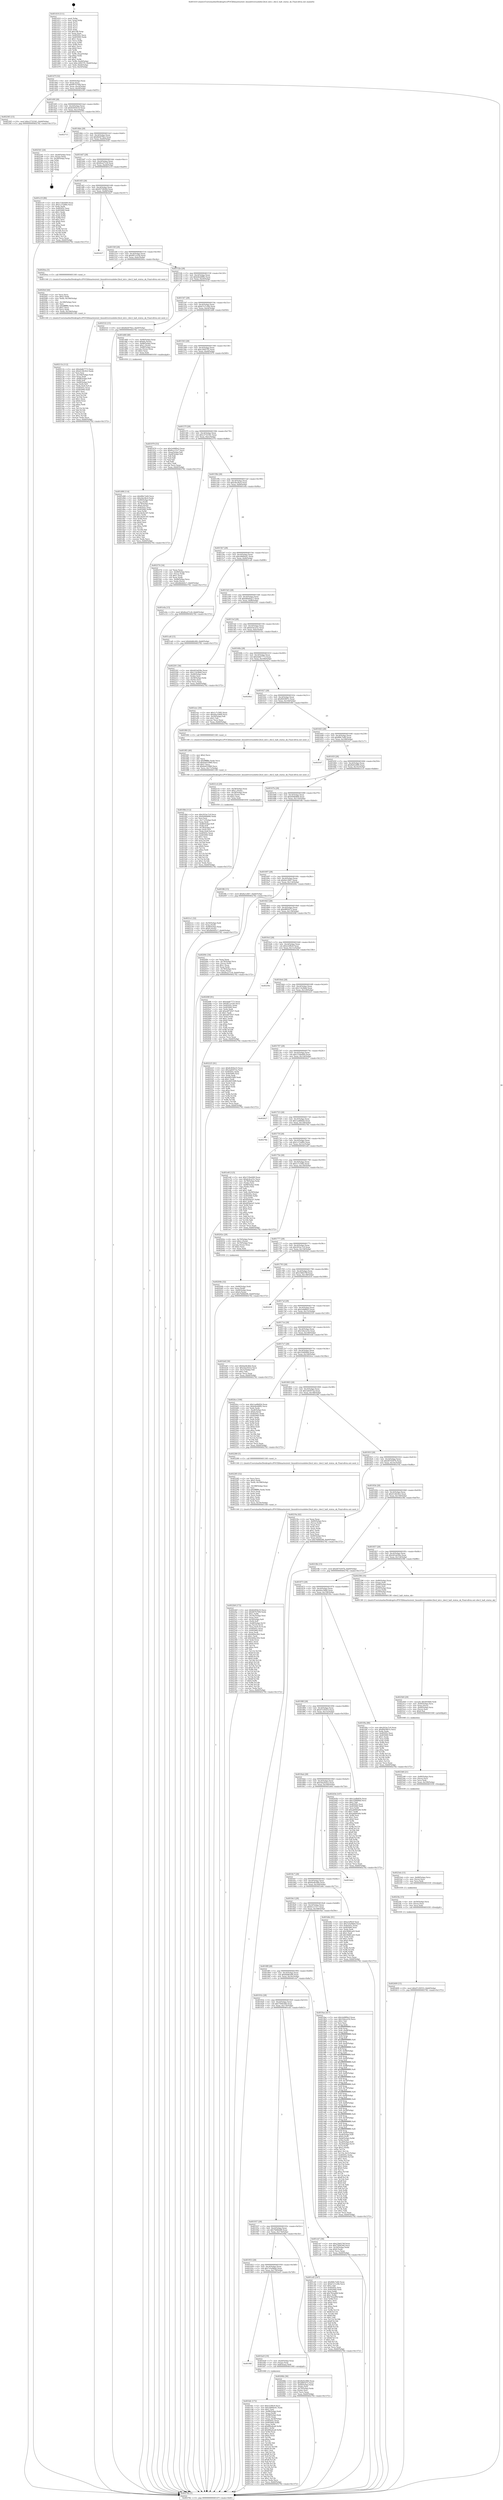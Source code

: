 digraph "0x401410" {
  label = "0x401410 (/mnt/c/Users/mathe/Desktop/tcc/POCII/binaries/extr_linuxdriversusbdwc2hcd_intr.c_dwc2_halt_status_ok_Final-ollvm.out::main(0))"
  labelloc = "t"
  node[shape=record]

  Entry [label="",width=0.3,height=0.3,shape=circle,fillcolor=black,style=filled]
  "0x40147f" [label="{
     0x40147f [32]\l
     | [instrs]\l
     &nbsp;&nbsp;0x40147f \<+6\>: mov -0xb0(%rbp),%eax\l
     &nbsp;&nbsp;0x401485 \<+2\>: mov %eax,%ecx\l
     &nbsp;&nbsp;0x401487 \<+6\>: sub $0x807b76f4,%ecx\l
     &nbsp;&nbsp;0x40148d \<+6\>: mov %eax,-0xc4(%rbp)\l
     &nbsp;&nbsp;0x401493 \<+6\>: mov %ecx,-0xc8(%rbp)\l
     &nbsp;&nbsp;0x401499 \<+6\>: je 0000000000402365 \<main+0xf55\>\l
  }"]
  "0x402365" [label="{
     0x402365 [15]\l
     | [instrs]\l
     &nbsp;&nbsp;0x402365 \<+10\>: movl $0xc2732341,-0xb0(%rbp)\l
     &nbsp;&nbsp;0x40236f \<+5\>: jmp 0000000000402782 \<main+0x1372\>\l
  }"]
  "0x40149f" [label="{
     0x40149f [28]\l
     | [instrs]\l
     &nbsp;&nbsp;0x40149f \<+5\>: jmp 00000000004014a4 \<main+0x94\>\l
     &nbsp;&nbsp;0x4014a4 \<+6\>: mov -0xc4(%rbp),%eax\l
     &nbsp;&nbsp;0x4014aa \<+5\>: sub $0x8c850e33,%eax\l
     &nbsp;&nbsp;0x4014af \<+6\>: mov %eax,-0xcc(%rbp)\l
     &nbsp;&nbsp;0x4014b5 \<+6\>: je 0000000000402715 \<main+0x1305\>\l
  }"]
  Exit [label="",width=0.3,height=0.3,shape=circle,fillcolor=black,style=filled,peripheries=2]
  "0x402715" [label="{
     0x402715\l
  }", style=dashed]
  "0x4014bb" [label="{
     0x4014bb [28]\l
     | [instrs]\l
     &nbsp;&nbsp;0x4014bb \<+5\>: jmp 00000000004014c0 \<main+0xb0\>\l
     &nbsp;&nbsp;0x4014c0 \<+6\>: mov -0xc4(%rbp),%eax\l
     &nbsp;&nbsp;0x4014c6 \<+5\>: sub $0x8d2679e2,%eax\l
     &nbsp;&nbsp;0x4014cb \<+6\>: mov %eax,-0xd0(%rbp)\l
     &nbsp;&nbsp;0x4014d1 \<+6\>: je 0000000000402541 \<main+0x1131\>\l
  }"]
  "0x402409" [label="{
     0x402409 [15]\l
     | [instrs]\l
     &nbsp;&nbsp;0x402409 \<+10\>: movl $0x47c50553,-0xb0(%rbp)\l
     &nbsp;&nbsp;0x402413 \<+5\>: jmp 0000000000402782 \<main+0x1372\>\l
  }"]
  "0x402541" [label="{
     0x402541 [24]\l
     | [instrs]\l
     &nbsp;&nbsp;0x402541 \<+7\>: mov -0xa8(%rbp),%rax\l
     &nbsp;&nbsp;0x402548 \<+2\>: mov (%rax),%eax\l
     &nbsp;&nbsp;0x40254a \<+4\>: lea -0x28(%rbp),%rsp\l
     &nbsp;&nbsp;0x40254e \<+1\>: pop %rbx\l
     &nbsp;&nbsp;0x40254f \<+2\>: pop %r12\l
     &nbsp;&nbsp;0x402551 \<+2\>: pop %r13\l
     &nbsp;&nbsp;0x402553 \<+2\>: pop %r14\l
     &nbsp;&nbsp;0x402555 \<+2\>: pop %r15\l
     &nbsp;&nbsp;0x402557 \<+1\>: pop %rbp\l
     &nbsp;&nbsp;0x402558 \<+1\>: ret\l
  }"]
  "0x4014d7" [label="{
     0x4014d7 [28]\l
     | [instrs]\l
     &nbsp;&nbsp;0x4014d7 \<+5\>: jmp 00000000004014dc \<main+0xcc\>\l
     &nbsp;&nbsp;0x4014dc \<+6\>: mov -0xc4(%rbp),%eax\l
     &nbsp;&nbsp;0x4014e2 \<+5\>: sub $0x8ea27cc8,%eax\l
     &nbsp;&nbsp;0x4014e7 \<+6\>: mov %eax,-0xd4(%rbp)\l
     &nbsp;&nbsp;0x4014ed \<+6\>: je 0000000000401e19 \<main+0xa09\>\l
  }"]
  "0x4023fa" [label="{
     0x4023fa [15]\l
     | [instrs]\l
     &nbsp;&nbsp;0x4023fa \<+4\>: mov -0x50(%rbp),%rcx\l
     &nbsp;&nbsp;0x4023fe \<+3\>: mov (%rcx),%rcx\l
     &nbsp;&nbsp;0x402401 \<+3\>: mov %rcx,%rdi\l
     &nbsp;&nbsp;0x402404 \<+5\>: call 0000000000401030 \<free@plt\>\l
     | [calls]\l
     &nbsp;&nbsp;0x401030 \{1\} (unknown)\l
  }"]
  "0x401e19" [label="{
     0x401e19 [86]\l
     | [instrs]\l
     &nbsp;&nbsp;0x401e19 \<+5\>: mov $0x153be649,%eax\l
     &nbsp;&nbsp;0x401e1e \<+5\>: mov $0x1c15a80e,%ecx\l
     &nbsp;&nbsp;0x401e23 \<+2\>: xor %edx,%edx\l
     &nbsp;&nbsp;0x401e25 \<+7\>: mov 0x40505c,%esi\l
     &nbsp;&nbsp;0x401e2c \<+7\>: mov 0x405060,%edi\l
     &nbsp;&nbsp;0x401e33 \<+3\>: sub $0x1,%edx\l
     &nbsp;&nbsp;0x401e36 \<+3\>: mov %esi,%r8d\l
     &nbsp;&nbsp;0x401e39 \<+3\>: add %edx,%r8d\l
     &nbsp;&nbsp;0x401e3c \<+4\>: imul %r8d,%esi\l
     &nbsp;&nbsp;0x401e40 \<+3\>: and $0x1,%esi\l
     &nbsp;&nbsp;0x401e43 \<+3\>: cmp $0x0,%esi\l
     &nbsp;&nbsp;0x401e46 \<+4\>: sete %r9b\l
     &nbsp;&nbsp;0x401e4a \<+3\>: cmp $0xa,%edi\l
     &nbsp;&nbsp;0x401e4d \<+4\>: setl %r10b\l
     &nbsp;&nbsp;0x401e51 \<+3\>: mov %r9b,%r11b\l
     &nbsp;&nbsp;0x401e54 \<+3\>: and %r10b,%r11b\l
     &nbsp;&nbsp;0x401e57 \<+3\>: xor %r10b,%r9b\l
     &nbsp;&nbsp;0x401e5a \<+3\>: or %r9b,%r11b\l
     &nbsp;&nbsp;0x401e5d \<+4\>: test $0x1,%r11b\l
     &nbsp;&nbsp;0x401e61 \<+3\>: cmovne %ecx,%eax\l
     &nbsp;&nbsp;0x401e64 \<+6\>: mov %eax,-0xb0(%rbp)\l
     &nbsp;&nbsp;0x401e6a \<+5\>: jmp 0000000000402782 \<main+0x1372\>\l
  }"]
  "0x4014f3" [label="{
     0x4014f3 [28]\l
     | [instrs]\l
     &nbsp;&nbsp;0x4014f3 \<+5\>: jmp 00000000004014f8 \<main+0xe8\>\l
     &nbsp;&nbsp;0x4014f8 \<+6\>: mov -0xc4(%rbp),%eax\l
     &nbsp;&nbsp;0x4014fe \<+5\>: sub $0x92728264,%eax\l
     &nbsp;&nbsp;0x401503 \<+6\>: mov %eax,-0xd8(%rbp)\l
     &nbsp;&nbsp;0x401509 \<+6\>: je 0000000000402427 \<main+0x1017\>\l
  }"]
  "0x4023eb" [label="{
     0x4023eb [15]\l
     | [instrs]\l
     &nbsp;&nbsp;0x4023eb \<+4\>: mov -0x68(%rbp),%rcx\l
     &nbsp;&nbsp;0x4023ef \<+3\>: mov (%rcx),%rcx\l
     &nbsp;&nbsp;0x4023f2 \<+3\>: mov %rcx,%rdi\l
     &nbsp;&nbsp;0x4023f5 \<+5\>: call 0000000000401030 \<free@plt\>\l
     | [calls]\l
     &nbsp;&nbsp;0x401030 \{1\} (unknown)\l
  }"]
  "0x402427" [label="{
     0x402427\l
  }", style=dashed]
  "0x40150f" [label="{
     0x40150f [28]\l
     | [instrs]\l
     &nbsp;&nbsp;0x40150f \<+5\>: jmp 0000000000401514 \<main+0x104\>\l
     &nbsp;&nbsp;0x401514 \<+6\>: mov -0xc4(%rbp),%eax\l
     &nbsp;&nbsp;0x40151a \<+5\>: sub $0x9f11e55b,%eax\l
     &nbsp;&nbsp;0x40151f \<+6\>: mov %eax,-0xdc(%rbp)\l
     &nbsp;&nbsp;0x401525 \<+6\>: je 00000000004020ea \<main+0xcda\>\l
  }"]
  "0x4023d6" [label="{
     0x4023d6 [21]\l
     | [instrs]\l
     &nbsp;&nbsp;0x4023d6 \<+4\>: mov -0x80(%rbp),%rcx\l
     &nbsp;&nbsp;0x4023da \<+3\>: mov (%rcx),%rcx\l
     &nbsp;&nbsp;0x4023dd \<+3\>: mov %rcx,%rdi\l
     &nbsp;&nbsp;0x4023e0 \<+6\>: mov %eax,-0x190(%rbp)\l
     &nbsp;&nbsp;0x4023e6 \<+5\>: call 0000000000401030 \<free@plt\>\l
     | [calls]\l
     &nbsp;&nbsp;0x401030 \{1\} (unknown)\l
  }"]
  "0x4020ea" [label="{
     0x4020ea [5]\l
     | [instrs]\l
     &nbsp;&nbsp;0x4020ea \<+5\>: call 0000000000401160 \<next_i\>\l
     | [calls]\l
     &nbsp;&nbsp;0x401160 \{1\} (/mnt/c/Users/mathe/Desktop/tcc/POCII/binaries/extr_linuxdriversusbdwc2hcd_intr.c_dwc2_halt_status_ok_Final-ollvm.out::next_i)\l
  }"]
  "0x40152b" [label="{
     0x40152b [28]\l
     | [instrs]\l
     &nbsp;&nbsp;0x40152b \<+5\>: jmp 0000000000401530 \<main+0x120\>\l
     &nbsp;&nbsp;0x401530 \<+6\>: mov -0xc4(%rbp),%eax\l
     &nbsp;&nbsp;0x401536 \<+5\>: sub $0xb4ed4f82,%eax\l
     &nbsp;&nbsp;0x40153b \<+6\>: mov %eax,-0xe0(%rbp)\l
     &nbsp;&nbsp;0x401541 \<+6\>: je 0000000000402532 \<main+0x1122\>\l
  }"]
  "0x4023b9" [label="{
     0x4023b9 [29]\l
     | [instrs]\l
     &nbsp;&nbsp;0x4023b9 \<+10\>: movabs $0x4030b6,%rdi\l
     &nbsp;&nbsp;0x4023c3 \<+4\>: mov -0x40(%rbp),%rcx\l
     &nbsp;&nbsp;0x4023c7 \<+2\>: mov %eax,(%rcx)\l
     &nbsp;&nbsp;0x4023c9 \<+4\>: mov -0x40(%rbp),%rcx\l
     &nbsp;&nbsp;0x4023cd \<+2\>: mov (%rcx),%esi\l
     &nbsp;&nbsp;0x4023cf \<+2\>: mov $0x0,%al\l
     &nbsp;&nbsp;0x4023d1 \<+5\>: call 0000000000401040 \<printf@plt\>\l
     | [calls]\l
     &nbsp;&nbsp;0x401040 \{1\} (unknown)\l
  }"]
  "0x402532" [label="{
     0x402532 [15]\l
     | [instrs]\l
     &nbsp;&nbsp;0x402532 \<+10\>: movl $0x8d2679e2,-0xb0(%rbp)\l
     &nbsp;&nbsp;0x40253c \<+5\>: jmp 0000000000402782 \<main+0x1372\>\l
  }"]
  "0x401547" [label="{
     0x401547 [28]\l
     | [instrs]\l
     &nbsp;&nbsp;0x401547 \<+5\>: jmp 000000000040154c \<main+0x13c\>\l
     &nbsp;&nbsp;0x40154c \<+6\>: mov -0xc4(%rbp),%eax\l
     &nbsp;&nbsp;0x401552 \<+5\>: sub $0xb7a7c20b,%eax\l
     &nbsp;&nbsp;0x401557 \<+6\>: mov %eax,-0xe4(%rbp)\l
     &nbsp;&nbsp;0x40155d \<+6\>: je 0000000000401d68 \<main+0x958\>\l
  }"]
  "0x4022b9" [label="{
     0x4022b9 [172]\l
     | [instrs]\l
     &nbsp;&nbsp;0x4022b9 \<+5\>: mov $0x8c850e33,%ecx\l
     &nbsp;&nbsp;0x4022be \<+5\>: mov $0x807b76f4,%edx\l
     &nbsp;&nbsp;0x4022c3 \<+3\>: mov $0x1,%r8b\l
     &nbsp;&nbsp;0x4022c6 \<+6\>: mov -0x18c(%rbp),%esi\l
     &nbsp;&nbsp;0x4022cc \<+3\>: imul %eax,%esi\l
     &nbsp;&nbsp;0x4022cf \<+4\>: mov -0x50(%rbp),%r9\l
     &nbsp;&nbsp;0x4022d3 \<+3\>: mov (%r9),%r9\l
     &nbsp;&nbsp;0x4022d6 \<+4\>: mov -0x48(%rbp),%r10\l
     &nbsp;&nbsp;0x4022da \<+3\>: movslq (%r10),%r10\l
     &nbsp;&nbsp;0x4022dd \<+4\>: mov %esi,(%r9,%r10,4)\l
     &nbsp;&nbsp;0x4022e1 \<+7\>: mov 0x40505c,%eax\l
     &nbsp;&nbsp;0x4022e8 \<+7\>: mov 0x405060,%esi\l
     &nbsp;&nbsp;0x4022ef \<+2\>: mov %eax,%edi\l
     &nbsp;&nbsp;0x4022f1 \<+6\>: sub $0x4d9ac442,%edi\l
     &nbsp;&nbsp;0x4022f7 \<+3\>: sub $0x1,%edi\l
     &nbsp;&nbsp;0x4022fa \<+6\>: add $0x4d9ac442,%edi\l
     &nbsp;&nbsp;0x402300 \<+3\>: imul %edi,%eax\l
     &nbsp;&nbsp;0x402303 \<+3\>: and $0x1,%eax\l
     &nbsp;&nbsp;0x402306 \<+3\>: cmp $0x0,%eax\l
     &nbsp;&nbsp;0x402309 \<+4\>: sete %r11b\l
     &nbsp;&nbsp;0x40230d \<+3\>: cmp $0xa,%esi\l
     &nbsp;&nbsp;0x402310 \<+3\>: setl %bl\l
     &nbsp;&nbsp;0x402313 \<+3\>: mov %r11b,%r14b\l
     &nbsp;&nbsp;0x402316 \<+4\>: xor $0xff,%r14b\l
     &nbsp;&nbsp;0x40231a \<+3\>: mov %bl,%r15b\l
     &nbsp;&nbsp;0x40231d \<+4\>: xor $0xff,%r15b\l
     &nbsp;&nbsp;0x402321 \<+4\>: xor $0x0,%r8b\l
     &nbsp;&nbsp;0x402325 \<+3\>: mov %r14b,%r12b\l
     &nbsp;&nbsp;0x402328 \<+4\>: and $0x0,%r12b\l
     &nbsp;&nbsp;0x40232c \<+3\>: and %r8b,%r11b\l
     &nbsp;&nbsp;0x40232f \<+3\>: mov %r15b,%r13b\l
     &nbsp;&nbsp;0x402332 \<+4\>: and $0x0,%r13b\l
     &nbsp;&nbsp;0x402336 \<+3\>: and %r8b,%bl\l
     &nbsp;&nbsp;0x402339 \<+3\>: or %r11b,%r12b\l
     &nbsp;&nbsp;0x40233c \<+3\>: or %bl,%r13b\l
     &nbsp;&nbsp;0x40233f \<+3\>: xor %r13b,%r12b\l
     &nbsp;&nbsp;0x402342 \<+3\>: or %r15b,%r14b\l
     &nbsp;&nbsp;0x402345 \<+4\>: xor $0xff,%r14b\l
     &nbsp;&nbsp;0x402349 \<+4\>: or $0x0,%r8b\l
     &nbsp;&nbsp;0x40234d \<+3\>: and %r8b,%r14b\l
     &nbsp;&nbsp;0x402350 \<+3\>: or %r14b,%r12b\l
     &nbsp;&nbsp;0x402353 \<+4\>: test $0x1,%r12b\l
     &nbsp;&nbsp;0x402357 \<+3\>: cmovne %edx,%ecx\l
     &nbsp;&nbsp;0x40235a \<+6\>: mov %ecx,-0xb0(%rbp)\l
     &nbsp;&nbsp;0x402360 \<+5\>: jmp 0000000000402782 \<main+0x1372\>\l
  }"]
  "0x401d68" [label="{
     0x401d68 [48]\l
     | [instrs]\l
     &nbsp;&nbsp;0x401d68 \<+7\>: mov -0x90(%rbp),%rax\l
     &nbsp;&nbsp;0x401d6f \<+6\>: movl $0x64,(%rax)\l
     &nbsp;&nbsp;0x401d75 \<+7\>: mov -0x88(%rbp),%rax\l
     &nbsp;&nbsp;0x401d7c \<+6\>: movl $0x1,(%rax)\l
     &nbsp;&nbsp;0x401d82 \<+7\>: mov -0x88(%rbp),%rax\l
     &nbsp;&nbsp;0x401d89 \<+3\>: movslq (%rax),%rax\l
     &nbsp;&nbsp;0x401d8c \<+4\>: shl $0x2,%rax\l
     &nbsp;&nbsp;0x401d90 \<+3\>: mov %rax,%rdi\l
     &nbsp;&nbsp;0x401d93 \<+5\>: call 0000000000401050 \<malloc@plt\>\l
     | [calls]\l
     &nbsp;&nbsp;0x401050 \{1\} (unknown)\l
  }"]
  "0x401563" [label="{
     0x401563 [28]\l
     | [instrs]\l
     &nbsp;&nbsp;0x401563 \<+5\>: jmp 0000000000401568 \<main+0x158\>\l
     &nbsp;&nbsp;0x401568 \<+6\>: mov -0xc4(%rbp),%eax\l
     &nbsp;&nbsp;0x40156e \<+5\>: sub $0xc24927f5,%eax\l
     &nbsp;&nbsp;0x401573 \<+6\>: mov %eax,-0xe8(%rbp)\l
     &nbsp;&nbsp;0x401579 \<+6\>: je 0000000000401979 \<main+0x569\>\l
  }"]
  "0x402285" [label="{
     0x402285 [52]\l
     | [instrs]\l
     &nbsp;&nbsp;0x402285 \<+2\>: xor %ecx,%ecx\l
     &nbsp;&nbsp;0x402287 \<+5\>: mov $0x2,%edx\l
     &nbsp;&nbsp;0x40228c \<+6\>: mov %edx,-0x188(%rbp)\l
     &nbsp;&nbsp;0x402292 \<+1\>: cltd\l
     &nbsp;&nbsp;0x402293 \<+6\>: mov -0x188(%rbp),%esi\l
     &nbsp;&nbsp;0x402299 \<+2\>: idiv %esi\l
     &nbsp;&nbsp;0x40229b \<+6\>: imul $0xfffffffe,%edx,%edx\l
     &nbsp;&nbsp;0x4022a1 \<+2\>: mov %ecx,%edi\l
     &nbsp;&nbsp;0x4022a3 \<+2\>: sub %edx,%edi\l
     &nbsp;&nbsp;0x4022a5 \<+2\>: mov %ecx,%edx\l
     &nbsp;&nbsp;0x4022a7 \<+3\>: sub $0x1,%edx\l
     &nbsp;&nbsp;0x4022aa \<+2\>: add %edx,%edi\l
     &nbsp;&nbsp;0x4022ac \<+2\>: sub %edi,%ecx\l
     &nbsp;&nbsp;0x4022ae \<+6\>: mov %ecx,-0x18c(%rbp)\l
     &nbsp;&nbsp;0x4022b4 \<+5\>: call 0000000000401160 \<next_i\>\l
     | [calls]\l
     &nbsp;&nbsp;0x401160 \{1\} (/mnt/c/Users/mathe/Desktop/tcc/POCII/binaries/extr_linuxdriversusbdwc2hcd_intr.c_dwc2_halt_status_ok_Final-ollvm.out::next_i)\l
  }"]
  "0x401979" [label="{
     0x401979 [53]\l
     | [instrs]\l
     &nbsp;&nbsp;0x401979 \<+5\>: mov $0x2efd89a3,%eax\l
     &nbsp;&nbsp;0x40197e \<+5\>: mov $0x6ccc15c7,%ecx\l
     &nbsp;&nbsp;0x401983 \<+6\>: mov -0xaa(%rbp),%dl\l
     &nbsp;&nbsp;0x401989 \<+7\>: mov -0xa9(%rbp),%sil\l
     &nbsp;&nbsp;0x401990 \<+3\>: mov %dl,%dil\l
     &nbsp;&nbsp;0x401993 \<+3\>: and %sil,%dil\l
     &nbsp;&nbsp;0x401996 \<+3\>: xor %sil,%dl\l
     &nbsp;&nbsp;0x401999 \<+3\>: or %dl,%dil\l
     &nbsp;&nbsp;0x40199c \<+4\>: test $0x1,%dil\l
     &nbsp;&nbsp;0x4019a0 \<+3\>: cmovne %ecx,%eax\l
     &nbsp;&nbsp;0x4019a3 \<+6\>: mov %eax,-0xb0(%rbp)\l
     &nbsp;&nbsp;0x4019a9 \<+5\>: jmp 0000000000402782 \<main+0x1372\>\l
  }"]
  "0x40157f" [label="{
     0x40157f [28]\l
     | [instrs]\l
     &nbsp;&nbsp;0x40157f \<+5\>: jmp 0000000000401584 \<main+0x174\>\l
     &nbsp;&nbsp;0x401584 \<+6\>: mov -0xc4(%rbp),%eax\l
     &nbsp;&nbsp;0x40158a \<+5\>: sub $0xc2732341,%eax\l
     &nbsp;&nbsp;0x40158f \<+6\>: mov %eax,-0xec(%rbp)\l
     &nbsp;&nbsp;0x401595 \<+6\>: je 0000000000402374 \<main+0xf64\>\l
  }"]
  "0x402782" [label="{
     0x402782 [5]\l
     | [instrs]\l
     &nbsp;&nbsp;0x402782 \<+5\>: jmp 000000000040147f \<main+0x6f\>\l
  }"]
  "0x401410" [label="{
     0x401410 [111]\l
     | [instrs]\l
     &nbsp;&nbsp;0x401410 \<+1\>: push %rbp\l
     &nbsp;&nbsp;0x401411 \<+3\>: mov %rsp,%rbp\l
     &nbsp;&nbsp;0x401414 \<+2\>: push %r15\l
     &nbsp;&nbsp;0x401416 \<+2\>: push %r14\l
     &nbsp;&nbsp;0x401418 \<+2\>: push %r13\l
     &nbsp;&nbsp;0x40141a \<+2\>: push %r12\l
     &nbsp;&nbsp;0x40141c \<+1\>: push %rbx\l
     &nbsp;&nbsp;0x40141d \<+7\>: sub $0x198,%rsp\l
     &nbsp;&nbsp;0x401424 \<+2\>: xor %eax,%eax\l
     &nbsp;&nbsp;0x401426 \<+7\>: mov 0x40505c,%ecx\l
     &nbsp;&nbsp;0x40142d \<+7\>: mov 0x405060,%edx\l
     &nbsp;&nbsp;0x401434 \<+3\>: sub $0x1,%eax\l
     &nbsp;&nbsp;0x401437 \<+3\>: mov %ecx,%r8d\l
     &nbsp;&nbsp;0x40143a \<+3\>: add %eax,%r8d\l
     &nbsp;&nbsp;0x40143d \<+4\>: imul %r8d,%ecx\l
     &nbsp;&nbsp;0x401441 \<+3\>: and $0x1,%ecx\l
     &nbsp;&nbsp;0x401444 \<+3\>: cmp $0x0,%ecx\l
     &nbsp;&nbsp;0x401447 \<+4\>: sete %r9b\l
     &nbsp;&nbsp;0x40144b \<+4\>: and $0x1,%r9b\l
     &nbsp;&nbsp;0x40144f \<+7\>: mov %r9b,-0xaa(%rbp)\l
     &nbsp;&nbsp;0x401456 \<+3\>: cmp $0xa,%edx\l
     &nbsp;&nbsp;0x401459 \<+4\>: setl %r9b\l
     &nbsp;&nbsp;0x40145d \<+4\>: and $0x1,%r9b\l
     &nbsp;&nbsp;0x401461 \<+7\>: mov %r9b,-0xa9(%rbp)\l
     &nbsp;&nbsp;0x401468 \<+10\>: movl $0xc24927f5,-0xb0(%rbp)\l
     &nbsp;&nbsp;0x401472 \<+6\>: mov %edi,-0xb4(%rbp)\l
     &nbsp;&nbsp;0x401478 \<+7\>: mov %rsi,-0xc0(%rbp)\l
  }"]
  "0x4021e1" [label="{
     0x4021e1 [32]\l
     | [instrs]\l
     &nbsp;&nbsp;0x4021e1 \<+4\>: mov -0x50(%rbp),%rdi\l
     &nbsp;&nbsp;0x4021e5 \<+3\>: mov %rax,(%rdi)\l
     &nbsp;&nbsp;0x4021e8 \<+4\>: mov -0x48(%rbp),%rax\l
     &nbsp;&nbsp;0x4021ec \<+6\>: movl $0x0,(%rax)\l
     &nbsp;&nbsp;0x4021f2 \<+10\>: movl $0xdbb4d2c7,-0xb0(%rbp)\l
     &nbsp;&nbsp;0x4021fc \<+5\>: jmp 0000000000402782 \<main+0x1372\>\l
  }"]
  "0x402374" [label="{
     0x402374 [34]\l
     | [instrs]\l
     &nbsp;&nbsp;0x402374 \<+2\>: xor %eax,%eax\l
     &nbsp;&nbsp;0x402376 \<+4\>: mov -0x48(%rbp),%rcx\l
     &nbsp;&nbsp;0x40237a \<+2\>: mov (%rcx),%edx\l
     &nbsp;&nbsp;0x40237c \<+3\>: sub $0x1,%eax\l
     &nbsp;&nbsp;0x40237f \<+2\>: sub %eax,%edx\l
     &nbsp;&nbsp;0x402381 \<+4\>: mov -0x48(%rbp),%rcx\l
     &nbsp;&nbsp;0x402385 \<+2\>: mov %edx,(%rcx)\l
     &nbsp;&nbsp;0x402387 \<+10\>: movl $0xdbb4d2c7,-0xb0(%rbp)\l
     &nbsp;&nbsp;0x402391 \<+5\>: jmp 0000000000402782 \<main+0x1372\>\l
  }"]
  "0x40159b" [label="{
     0x40159b [28]\l
     | [instrs]\l
     &nbsp;&nbsp;0x40159b \<+5\>: jmp 00000000004015a0 \<main+0x190\>\l
     &nbsp;&nbsp;0x4015a0 \<+6\>: mov -0xc4(%rbp),%eax\l
     &nbsp;&nbsp;0x4015a6 \<+5\>: sub $0xc6ecfbc4,%eax\l
     &nbsp;&nbsp;0x4015ab \<+6\>: mov %eax,-0xf0(%rbp)\l
     &nbsp;&nbsp;0x4015b1 \<+6\>: je 0000000000401e0a \<main+0x9fa\>\l
  }"]
  "0x40211b" [label="{
     0x40211b [112]\l
     | [instrs]\l
     &nbsp;&nbsp;0x40211b \<+5\>: mov $0xebdb7773,%ecx\l
     &nbsp;&nbsp;0x402120 \<+5\>: mov $0x4128c922,%edx\l
     &nbsp;&nbsp;0x402125 \<+2\>: xor %esi,%esi\l
     &nbsp;&nbsp;0x402127 \<+6\>: mov -0x184(%rbp),%edi\l
     &nbsp;&nbsp;0x40212d \<+3\>: imul %eax,%edi\l
     &nbsp;&nbsp;0x402130 \<+4\>: mov -0x68(%rbp),%r8\l
     &nbsp;&nbsp;0x402134 \<+3\>: mov (%r8),%r8\l
     &nbsp;&nbsp;0x402137 \<+4\>: mov -0x60(%rbp),%r9\l
     &nbsp;&nbsp;0x40213b \<+3\>: movslq (%r9),%r9\l
     &nbsp;&nbsp;0x40213e \<+4\>: mov %edi,(%r8,%r9,4)\l
     &nbsp;&nbsp;0x402142 \<+7\>: mov 0x40505c,%eax\l
     &nbsp;&nbsp;0x402149 \<+7\>: mov 0x405060,%edi\l
     &nbsp;&nbsp;0x402150 \<+3\>: sub $0x1,%esi\l
     &nbsp;&nbsp;0x402153 \<+3\>: mov %eax,%r10d\l
     &nbsp;&nbsp;0x402156 \<+3\>: add %esi,%r10d\l
     &nbsp;&nbsp;0x402159 \<+4\>: imul %r10d,%eax\l
     &nbsp;&nbsp;0x40215d \<+3\>: and $0x1,%eax\l
     &nbsp;&nbsp;0x402160 \<+3\>: cmp $0x0,%eax\l
     &nbsp;&nbsp;0x402163 \<+4\>: sete %r11b\l
     &nbsp;&nbsp;0x402167 \<+3\>: cmp $0xa,%edi\l
     &nbsp;&nbsp;0x40216a \<+3\>: setl %bl\l
     &nbsp;&nbsp;0x40216d \<+3\>: mov %r11b,%r14b\l
     &nbsp;&nbsp;0x402170 \<+3\>: and %bl,%r14b\l
     &nbsp;&nbsp;0x402173 \<+3\>: xor %bl,%r11b\l
     &nbsp;&nbsp;0x402176 \<+3\>: or %r11b,%r14b\l
     &nbsp;&nbsp;0x402179 \<+4\>: test $0x1,%r14b\l
     &nbsp;&nbsp;0x40217d \<+3\>: cmovne %edx,%ecx\l
     &nbsp;&nbsp;0x402180 \<+6\>: mov %ecx,-0xb0(%rbp)\l
     &nbsp;&nbsp;0x402186 \<+5\>: jmp 0000000000402782 \<main+0x1372\>\l
  }"]
  "0x401e0a" [label="{
     0x401e0a [15]\l
     | [instrs]\l
     &nbsp;&nbsp;0x401e0a \<+10\>: movl $0x8ea27cc8,-0xb0(%rbp)\l
     &nbsp;&nbsp;0x401e14 \<+5\>: jmp 0000000000402782 \<main+0x1372\>\l
  }"]
  "0x4015b7" [label="{
     0x4015b7 [28]\l
     | [instrs]\l
     &nbsp;&nbsp;0x4015b7 \<+5\>: jmp 00000000004015bc \<main+0x1ac\>\l
     &nbsp;&nbsp;0x4015bc \<+6\>: mov -0xc4(%rbp),%eax\l
     &nbsp;&nbsp;0x4015c2 \<+5\>: sub $0xcb660e41,%eax\l
     &nbsp;&nbsp;0x4015c7 \<+6\>: mov %eax,-0xf4(%rbp)\l
     &nbsp;&nbsp;0x4015cd \<+6\>: je 0000000000401ca8 \<main+0x898\>\l
  }"]
  "0x4020ef" [label="{
     0x4020ef [44]\l
     | [instrs]\l
     &nbsp;&nbsp;0x4020ef \<+2\>: xor %ecx,%ecx\l
     &nbsp;&nbsp;0x4020f1 \<+5\>: mov $0x2,%edx\l
     &nbsp;&nbsp;0x4020f6 \<+6\>: mov %edx,-0x180(%rbp)\l
     &nbsp;&nbsp;0x4020fc \<+1\>: cltd\l
     &nbsp;&nbsp;0x4020fd \<+6\>: mov -0x180(%rbp),%esi\l
     &nbsp;&nbsp;0x402103 \<+2\>: idiv %esi\l
     &nbsp;&nbsp;0x402105 \<+6\>: imul $0xfffffffe,%edx,%edx\l
     &nbsp;&nbsp;0x40210b \<+3\>: sub $0x1,%ecx\l
     &nbsp;&nbsp;0x40210e \<+2\>: sub %ecx,%edx\l
     &nbsp;&nbsp;0x402110 \<+6\>: mov %edx,-0x184(%rbp)\l
     &nbsp;&nbsp;0x402116 \<+5\>: call 0000000000401160 \<next_i\>\l
     | [calls]\l
     &nbsp;&nbsp;0x401160 \{1\} (/mnt/c/Users/mathe/Desktop/tcc/POCII/binaries/extr_linuxdriversusbdwc2hcd_intr.c_dwc2_halt_status_ok_Final-ollvm.out::next_i)\l
  }"]
  "0x401ca8" [label="{
     0x401ca8 [15]\l
     | [instrs]\l
     &nbsp;&nbsp;0x401ca8 \<+10\>: movl $0x6dd6c6f4,-0xb0(%rbp)\l
     &nbsp;&nbsp;0x401cb2 \<+5\>: jmp 0000000000402782 \<main+0x1372\>\l
  }"]
  "0x4015d3" [label="{
     0x4015d3 [28]\l
     | [instrs]\l
     &nbsp;&nbsp;0x4015d3 \<+5\>: jmp 00000000004015d8 \<main+0x1c8\>\l
     &nbsp;&nbsp;0x4015d8 \<+6\>: mov -0xc4(%rbp),%eax\l
     &nbsp;&nbsp;0x4015de \<+5\>: sub $0xdbb4d2c7,%eax\l
     &nbsp;&nbsp;0x4015e3 \<+6\>: mov %eax,-0xf8(%rbp)\l
     &nbsp;&nbsp;0x4015e9 \<+6\>: je 0000000000402201 \<main+0xdf1\>\l
  }"]
  "0x40204b" [label="{
     0x40204b [32]\l
     | [instrs]\l
     &nbsp;&nbsp;0x40204b \<+4\>: mov -0x68(%rbp),%rdi\l
     &nbsp;&nbsp;0x40204f \<+3\>: mov %rax,(%rdi)\l
     &nbsp;&nbsp;0x402052 \<+4\>: mov -0x60(%rbp),%rax\l
     &nbsp;&nbsp;0x402056 \<+6\>: movl $0x0,(%rax)\l
     &nbsp;&nbsp;0x40205c \<+10\>: movl $0x7b68d2f8,-0xb0(%rbp)\l
     &nbsp;&nbsp;0x402066 \<+5\>: jmp 0000000000402782 \<main+0x1372\>\l
  }"]
  "0x402201" [label="{
     0x402201 [36]\l
     | [instrs]\l
     &nbsp;&nbsp;0x402201 \<+5\>: mov $0x443a636a,%eax\l
     &nbsp;&nbsp;0x402206 \<+5\>: mov $0x114cfb6d,%ecx\l
     &nbsp;&nbsp;0x40220b \<+4\>: mov -0x48(%rbp),%rdx\l
     &nbsp;&nbsp;0x40220f \<+2\>: mov (%rdx),%esi\l
     &nbsp;&nbsp;0x402211 \<+4\>: mov -0x58(%rbp),%rdx\l
     &nbsp;&nbsp;0x402215 \<+2\>: cmp (%rdx),%esi\l
     &nbsp;&nbsp;0x402217 \<+3\>: cmovl %ecx,%eax\l
     &nbsp;&nbsp;0x40221a \<+6\>: mov %eax,-0xb0(%rbp)\l
     &nbsp;&nbsp;0x402220 \<+5\>: jmp 0000000000402782 \<main+0x1372\>\l
  }"]
  "0x4015ef" [label="{
     0x4015ef [28]\l
     | [instrs]\l
     &nbsp;&nbsp;0x4015ef \<+5\>: jmp 00000000004015f4 \<main+0x1e4\>\l
     &nbsp;&nbsp;0x4015f4 \<+6\>: mov -0xc4(%rbp),%eax\l
     &nbsp;&nbsp;0x4015fa \<+5\>: sub $0xdc4ca55c,%eax\l
     &nbsp;&nbsp;0x4015ff \<+6\>: mov %eax,-0xfc(%rbp)\l
     &nbsp;&nbsp;0x401605 \<+6\>: je 0000000000401eec \<main+0xadc\>\l
  }"]
  "0x401f8d" [label="{
     0x401f8d [112]\l
     | [instrs]\l
     &nbsp;&nbsp;0x401f8d \<+5\>: mov $0x201bc7c9,%ecx\l
     &nbsp;&nbsp;0x401f92 \<+5\>: mov $0xfe84b806,%edx\l
     &nbsp;&nbsp;0x401f97 \<+2\>: xor %esi,%esi\l
     &nbsp;&nbsp;0x401f99 \<+6\>: mov -0x17c(%rbp),%edi\l
     &nbsp;&nbsp;0x401f9f \<+3\>: imul %eax,%edi\l
     &nbsp;&nbsp;0x401fa2 \<+4\>: mov -0x80(%rbp),%r8\l
     &nbsp;&nbsp;0x401fa6 \<+3\>: mov (%r8),%r8\l
     &nbsp;&nbsp;0x401fa9 \<+4\>: mov -0x78(%rbp),%r9\l
     &nbsp;&nbsp;0x401fad \<+3\>: movslq (%r9),%r9\l
     &nbsp;&nbsp;0x401fb0 \<+4\>: mov %edi,(%r8,%r9,4)\l
     &nbsp;&nbsp;0x401fb4 \<+7\>: mov 0x40505c,%eax\l
     &nbsp;&nbsp;0x401fbb \<+7\>: mov 0x405060,%edi\l
     &nbsp;&nbsp;0x401fc2 \<+3\>: sub $0x1,%esi\l
     &nbsp;&nbsp;0x401fc5 \<+3\>: mov %eax,%r10d\l
     &nbsp;&nbsp;0x401fc8 \<+3\>: add %esi,%r10d\l
     &nbsp;&nbsp;0x401fcb \<+4\>: imul %r10d,%eax\l
     &nbsp;&nbsp;0x401fcf \<+3\>: and $0x1,%eax\l
     &nbsp;&nbsp;0x401fd2 \<+3\>: cmp $0x0,%eax\l
     &nbsp;&nbsp;0x401fd5 \<+4\>: sete %r11b\l
     &nbsp;&nbsp;0x401fd9 \<+3\>: cmp $0xa,%edi\l
     &nbsp;&nbsp;0x401fdc \<+3\>: setl %bl\l
     &nbsp;&nbsp;0x401fdf \<+3\>: mov %r11b,%r14b\l
     &nbsp;&nbsp;0x401fe2 \<+3\>: and %bl,%r14b\l
     &nbsp;&nbsp;0x401fe5 \<+3\>: xor %bl,%r11b\l
     &nbsp;&nbsp;0x401fe8 \<+3\>: or %r11b,%r14b\l
     &nbsp;&nbsp;0x401feb \<+4\>: test $0x1,%r14b\l
     &nbsp;&nbsp;0x401fef \<+3\>: cmovne %edx,%ecx\l
     &nbsp;&nbsp;0x401ff2 \<+6\>: mov %ecx,-0xb0(%rbp)\l
     &nbsp;&nbsp;0x401ff8 \<+5\>: jmp 0000000000402782 \<main+0x1372\>\l
  }"]
  "0x401eec" [label="{
     0x401eec [30]\l
     | [instrs]\l
     &nbsp;&nbsp;0x401eec \<+5\>: mov $0x1c7c59f2,%eax\l
     &nbsp;&nbsp;0x401ef1 \<+5\>: mov $0x44a106fd,%ecx\l
     &nbsp;&nbsp;0x401ef6 \<+3\>: mov -0x29(%rbp),%dl\l
     &nbsp;&nbsp;0x401ef9 \<+3\>: test $0x1,%dl\l
     &nbsp;&nbsp;0x401efc \<+3\>: cmovne %ecx,%eax\l
     &nbsp;&nbsp;0x401eff \<+6\>: mov %eax,-0xb0(%rbp)\l
     &nbsp;&nbsp;0x401f05 \<+5\>: jmp 0000000000402782 \<main+0x1372\>\l
  }"]
  "0x40160b" [label="{
     0x40160b [28]\l
     | [instrs]\l
     &nbsp;&nbsp;0x40160b \<+5\>: jmp 0000000000401610 \<main+0x200\>\l
     &nbsp;&nbsp;0x401610 \<+6\>: mov -0xc4(%rbp),%eax\l
     &nbsp;&nbsp;0x401616 \<+5\>: sub $0xebdb7773,%eax\l
     &nbsp;&nbsp;0x40161b \<+6\>: mov %eax,-0x100(%rbp)\l
     &nbsp;&nbsp;0x401621 \<+6\>: je 00000000004026b2 \<main+0x12a2\>\l
  }"]
  "0x401f65" [label="{
     0x401f65 [40]\l
     | [instrs]\l
     &nbsp;&nbsp;0x401f65 \<+5\>: mov $0x2,%ecx\l
     &nbsp;&nbsp;0x401f6a \<+1\>: cltd\l
     &nbsp;&nbsp;0x401f6b \<+2\>: idiv %ecx\l
     &nbsp;&nbsp;0x401f6d \<+6\>: imul $0xfffffffe,%edx,%ecx\l
     &nbsp;&nbsp;0x401f73 \<+6\>: add $0xbe633960,%ecx\l
     &nbsp;&nbsp;0x401f79 \<+3\>: add $0x1,%ecx\l
     &nbsp;&nbsp;0x401f7c \<+6\>: sub $0xbe633960,%ecx\l
     &nbsp;&nbsp;0x401f82 \<+6\>: mov %ecx,-0x17c(%rbp)\l
     &nbsp;&nbsp;0x401f88 \<+5\>: call 0000000000401160 \<next_i\>\l
     | [calls]\l
     &nbsp;&nbsp;0x401160 \{1\} (/mnt/c/Users/mathe/Desktop/tcc/POCII/binaries/extr_linuxdriversusbdwc2hcd_intr.c_dwc2_halt_status_ok_Final-ollvm.out::next_i)\l
  }"]
  "0x4026b2" [label="{
     0x4026b2\l
  }", style=dashed]
  "0x401627" [label="{
     0x401627 [28]\l
     | [instrs]\l
     &nbsp;&nbsp;0x401627 \<+5\>: jmp 000000000040162c \<main+0x21c\>\l
     &nbsp;&nbsp;0x40162c \<+6\>: mov -0xc4(%rbp),%eax\l
     &nbsp;&nbsp;0x401632 \<+5\>: sub $0xf645897e,%eax\l
     &nbsp;&nbsp;0x401637 \<+6\>: mov %eax,-0x104(%rbp)\l
     &nbsp;&nbsp;0x40163d \<+6\>: je 0000000000401f60 \<main+0xb50\>\l
  }"]
  "0x401d98" [label="{
     0x401d98 [114]\l
     | [instrs]\l
     &nbsp;&nbsp;0x401d98 \<+5\>: mov $0xf68c7e60,%ecx\l
     &nbsp;&nbsp;0x401d9d \<+5\>: mov $0xc6ecfbc4,%edx\l
     &nbsp;&nbsp;0x401da2 \<+4\>: mov -0x80(%rbp),%rdi\l
     &nbsp;&nbsp;0x401da6 \<+3\>: mov %rax,(%rdi)\l
     &nbsp;&nbsp;0x401da9 \<+4\>: mov -0x78(%rbp),%rax\l
     &nbsp;&nbsp;0x401dad \<+6\>: movl $0x0,(%rax)\l
     &nbsp;&nbsp;0x401db3 \<+7\>: mov 0x40505c,%esi\l
     &nbsp;&nbsp;0x401dba \<+8\>: mov 0x405060,%r8d\l
     &nbsp;&nbsp;0x401dc2 \<+3\>: mov %esi,%r9d\l
     &nbsp;&nbsp;0x401dc5 \<+7\>: sub $0x3dc9e187,%r9d\l
     &nbsp;&nbsp;0x401dcc \<+4\>: sub $0x1,%r9d\l
     &nbsp;&nbsp;0x401dd0 \<+7\>: add $0x3dc9e187,%r9d\l
     &nbsp;&nbsp;0x401dd7 \<+4\>: imul %r9d,%esi\l
     &nbsp;&nbsp;0x401ddb \<+3\>: and $0x1,%esi\l
     &nbsp;&nbsp;0x401dde \<+3\>: cmp $0x0,%esi\l
     &nbsp;&nbsp;0x401de1 \<+4\>: sete %r10b\l
     &nbsp;&nbsp;0x401de5 \<+4\>: cmp $0xa,%r8d\l
     &nbsp;&nbsp;0x401de9 \<+4\>: setl %r11b\l
     &nbsp;&nbsp;0x401ded \<+3\>: mov %r10b,%bl\l
     &nbsp;&nbsp;0x401df0 \<+3\>: and %r11b,%bl\l
     &nbsp;&nbsp;0x401df3 \<+3\>: xor %r11b,%r10b\l
     &nbsp;&nbsp;0x401df6 \<+3\>: or %r10b,%bl\l
     &nbsp;&nbsp;0x401df9 \<+3\>: test $0x1,%bl\l
     &nbsp;&nbsp;0x401dfc \<+3\>: cmovne %edx,%ecx\l
     &nbsp;&nbsp;0x401dff \<+6\>: mov %ecx,-0xb0(%rbp)\l
     &nbsp;&nbsp;0x401e05 \<+5\>: jmp 0000000000402782 \<main+0x1372\>\l
  }"]
  "0x401f60" [label="{
     0x401f60 [5]\l
     | [instrs]\l
     &nbsp;&nbsp;0x401f60 \<+5\>: call 0000000000401160 \<next_i\>\l
     | [calls]\l
     &nbsp;&nbsp;0x401160 \{1\} (/mnt/c/Users/mathe/Desktop/tcc/POCII/binaries/extr_linuxdriversusbdwc2hcd_intr.c_dwc2_halt_status_ok_Final-ollvm.out::next_i)\l
  }"]
  "0x401643" [label="{
     0x401643 [28]\l
     | [instrs]\l
     &nbsp;&nbsp;0x401643 \<+5\>: jmp 0000000000401648 \<main+0x238\>\l
     &nbsp;&nbsp;0x401648 \<+6\>: mov -0xc4(%rbp),%eax\l
     &nbsp;&nbsp;0x40164e \<+5\>: sub $0xf68c7e60,%eax\l
     &nbsp;&nbsp;0x401653 \<+6\>: mov %eax,-0x108(%rbp)\l
     &nbsp;&nbsp;0x401659 \<+6\>: je 00000000004025d7 \<main+0x11c7\>\l
  }"]
  "0x401bfc" [label="{
     0x401bfc [172]\l
     | [instrs]\l
     &nbsp;&nbsp;0x401bfc \<+5\>: mov $0xe22f6c8,%ecx\l
     &nbsp;&nbsp;0x401c01 \<+5\>: mov $0xcb660e41,%edx\l
     &nbsp;&nbsp;0x401c06 \<+3\>: mov $0x1,%sil\l
     &nbsp;&nbsp;0x401c09 \<+7\>: mov -0x98(%rbp),%rdi\l
     &nbsp;&nbsp;0x401c10 \<+2\>: mov %eax,(%rdi)\l
     &nbsp;&nbsp;0x401c12 \<+7\>: mov -0x98(%rbp),%rdi\l
     &nbsp;&nbsp;0x401c19 \<+2\>: mov (%rdi),%eax\l
     &nbsp;&nbsp;0x401c1b \<+3\>: mov %eax,-0x30(%rbp)\l
     &nbsp;&nbsp;0x401c1e \<+7\>: mov 0x40505c,%eax\l
     &nbsp;&nbsp;0x401c25 \<+8\>: mov 0x405060,%r8d\l
     &nbsp;&nbsp;0x401c2d \<+3\>: mov %eax,%r9d\l
     &nbsp;&nbsp;0x401c30 \<+7\>: sub $0x6f0a4ea8,%r9d\l
     &nbsp;&nbsp;0x401c37 \<+4\>: sub $0x1,%r9d\l
     &nbsp;&nbsp;0x401c3b \<+7\>: add $0x6f0a4ea8,%r9d\l
     &nbsp;&nbsp;0x401c42 \<+4\>: imul %r9d,%eax\l
     &nbsp;&nbsp;0x401c46 \<+3\>: and $0x1,%eax\l
     &nbsp;&nbsp;0x401c49 \<+3\>: cmp $0x0,%eax\l
     &nbsp;&nbsp;0x401c4c \<+4\>: sete %r10b\l
     &nbsp;&nbsp;0x401c50 \<+4\>: cmp $0xa,%r8d\l
     &nbsp;&nbsp;0x401c54 \<+4\>: setl %r11b\l
     &nbsp;&nbsp;0x401c58 \<+3\>: mov %r10b,%bl\l
     &nbsp;&nbsp;0x401c5b \<+3\>: xor $0xff,%bl\l
     &nbsp;&nbsp;0x401c5e \<+3\>: mov %r11b,%r14b\l
     &nbsp;&nbsp;0x401c61 \<+4\>: xor $0xff,%r14b\l
     &nbsp;&nbsp;0x401c65 \<+4\>: xor $0x1,%sil\l
     &nbsp;&nbsp;0x401c69 \<+3\>: mov %bl,%r15b\l
     &nbsp;&nbsp;0x401c6c \<+4\>: and $0xff,%r15b\l
     &nbsp;&nbsp;0x401c70 \<+3\>: and %sil,%r10b\l
     &nbsp;&nbsp;0x401c73 \<+3\>: mov %r14b,%r12b\l
     &nbsp;&nbsp;0x401c76 \<+4\>: and $0xff,%r12b\l
     &nbsp;&nbsp;0x401c7a \<+3\>: and %sil,%r11b\l
     &nbsp;&nbsp;0x401c7d \<+3\>: or %r10b,%r15b\l
     &nbsp;&nbsp;0x401c80 \<+3\>: or %r11b,%r12b\l
     &nbsp;&nbsp;0x401c83 \<+3\>: xor %r12b,%r15b\l
     &nbsp;&nbsp;0x401c86 \<+3\>: or %r14b,%bl\l
     &nbsp;&nbsp;0x401c89 \<+3\>: xor $0xff,%bl\l
     &nbsp;&nbsp;0x401c8c \<+4\>: or $0x1,%sil\l
     &nbsp;&nbsp;0x401c90 \<+3\>: and %sil,%bl\l
     &nbsp;&nbsp;0x401c93 \<+3\>: or %bl,%r15b\l
     &nbsp;&nbsp;0x401c96 \<+4\>: test $0x1,%r15b\l
     &nbsp;&nbsp;0x401c9a \<+3\>: cmovne %edx,%ecx\l
     &nbsp;&nbsp;0x401c9d \<+6\>: mov %ecx,-0xb0(%rbp)\l
     &nbsp;&nbsp;0x401ca3 \<+5\>: jmp 0000000000402782 \<main+0x1372\>\l
  }"]
  "0x4025d7" [label="{
     0x4025d7\l
  }", style=dashed]
  "0x40165f" [label="{
     0x40165f [28]\l
     | [instrs]\l
     &nbsp;&nbsp;0x40165f \<+5\>: jmp 0000000000401664 \<main+0x254\>\l
     &nbsp;&nbsp;0x401664 \<+6\>: mov -0xc4(%rbp),%eax\l
     &nbsp;&nbsp;0x40166a \<+5\>: sub $0xfb45e996,%eax\l
     &nbsp;&nbsp;0x40166f \<+6\>: mov %eax,-0x10c(%rbp)\l
     &nbsp;&nbsp;0x401675 \<+6\>: je 00000000004021c4 \<main+0xdb4\>\l
  }"]
  "0x40196f" [label="{
     0x40196f\l
  }", style=dashed]
  "0x4021c4" [label="{
     0x4021c4 [29]\l
     | [instrs]\l
     &nbsp;&nbsp;0x4021c4 \<+4\>: mov -0x58(%rbp),%rax\l
     &nbsp;&nbsp;0x4021c8 \<+6\>: movl $0x1,(%rax)\l
     &nbsp;&nbsp;0x4021ce \<+4\>: mov -0x58(%rbp),%rax\l
     &nbsp;&nbsp;0x4021d2 \<+3\>: movslq (%rax),%rax\l
     &nbsp;&nbsp;0x4021d5 \<+4\>: shl $0x2,%rax\l
     &nbsp;&nbsp;0x4021d9 \<+3\>: mov %rax,%rdi\l
     &nbsp;&nbsp;0x4021dc \<+5\>: call 0000000000401050 \<malloc@plt\>\l
     | [calls]\l
     &nbsp;&nbsp;0x401050 \{1\} (unknown)\l
  }"]
  "0x40167b" [label="{
     0x40167b [28]\l
     | [instrs]\l
     &nbsp;&nbsp;0x40167b \<+5\>: jmp 0000000000401680 \<main+0x270\>\l
     &nbsp;&nbsp;0x401680 \<+6\>: mov -0xc4(%rbp),%eax\l
     &nbsp;&nbsp;0x401686 \<+5\>: sub $0xfe84b806,%eax\l
     &nbsp;&nbsp;0x40168b \<+6\>: mov %eax,-0x110(%rbp)\l
     &nbsp;&nbsp;0x401691 \<+6\>: je 0000000000401ffd \<main+0xbed\>\l
  }"]
  "0x401be9" [label="{
     0x401be9 [19]\l
     | [instrs]\l
     &nbsp;&nbsp;0x401be9 \<+7\>: mov -0xa0(%rbp),%rax\l
     &nbsp;&nbsp;0x401bf0 \<+3\>: mov (%rax),%rax\l
     &nbsp;&nbsp;0x401bf3 \<+4\>: mov 0x8(%rax),%rdi\l
     &nbsp;&nbsp;0x401bf7 \<+5\>: call 0000000000401060 \<atoi@plt\>\l
     | [calls]\l
     &nbsp;&nbsp;0x401060 \{1\} (unknown)\l
  }"]
  "0x401ffd" [label="{
     0x401ffd [15]\l
     | [instrs]\l
     &nbsp;&nbsp;0x401ffd \<+10\>: movl $0x8a12847,-0xb0(%rbp)\l
     &nbsp;&nbsp;0x402007 \<+5\>: jmp 0000000000402782 \<main+0x1372\>\l
  }"]
  "0x401697" [label="{
     0x401697 [28]\l
     | [instrs]\l
     &nbsp;&nbsp;0x401697 \<+5\>: jmp 000000000040169c \<main+0x28c\>\l
     &nbsp;&nbsp;0x40169c \<+6\>: mov -0xc4(%rbp),%eax\l
     &nbsp;&nbsp;0x4016a2 \<+5\>: sub $0x8a12847,%eax\l
     &nbsp;&nbsp;0x4016a7 \<+6\>: mov %eax,-0x114(%rbp)\l
     &nbsp;&nbsp;0x4016ad \<+6\>: je 000000000040200c \<main+0xbfc\>\l
  }"]
  "0x401953" [label="{
     0x401953 [28]\l
     | [instrs]\l
     &nbsp;&nbsp;0x401953 \<+5\>: jmp 0000000000401958 \<main+0x548\>\l
     &nbsp;&nbsp;0x401958 \<+6\>: mov -0xc4(%rbp),%eax\l
     &nbsp;&nbsp;0x40195e \<+5\>: sub $0x7e5e9bbd,%eax\l
     &nbsp;&nbsp;0x401963 \<+6\>: mov %eax,-0x178(%rbp)\l
     &nbsp;&nbsp;0x401969 \<+6\>: je 0000000000401be9 \<main+0x7d9\>\l
  }"]
  "0x40200c" [label="{
     0x40200c [34]\l
     | [instrs]\l
     &nbsp;&nbsp;0x40200c \<+2\>: xor %eax,%eax\l
     &nbsp;&nbsp;0x40200e \<+4\>: mov -0x78(%rbp),%rcx\l
     &nbsp;&nbsp;0x402012 \<+2\>: mov (%rcx),%edx\l
     &nbsp;&nbsp;0x402014 \<+3\>: sub $0x1,%eax\l
     &nbsp;&nbsp;0x402017 \<+2\>: sub %eax,%edx\l
     &nbsp;&nbsp;0x402019 \<+4\>: mov -0x78(%rbp),%rcx\l
     &nbsp;&nbsp;0x40201d \<+2\>: mov %edx,(%rcx)\l
     &nbsp;&nbsp;0x40201f \<+10\>: movl $0x8ea27cc8,-0xb0(%rbp)\l
     &nbsp;&nbsp;0x402029 \<+5\>: jmp 0000000000402782 \<main+0x1372\>\l
  }"]
  "0x4016b3" [label="{
     0x4016b3 [28]\l
     | [instrs]\l
     &nbsp;&nbsp;0x4016b3 \<+5\>: jmp 00000000004016b8 \<main+0x2a8\>\l
     &nbsp;&nbsp;0x4016b8 \<+6\>: mov -0xc4(%rbp),%eax\l
     &nbsp;&nbsp;0x4016be \<+5\>: sub $0xd895d72,%eax\l
     &nbsp;&nbsp;0x4016c3 \<+6\>: mov %eax,-0x118(%rbp)\l
     &nbsp;&nbsp;0x4016c9 \<+6\>: je 000000000040208f \<main+0xc7f\>\l
  }"]
  "0x40206b" [label="{
     0x40206b [36]\l
     | [instrs]\l
     &nbsp;&nbsp;0x40206b \<+5\>: mov $0xfb45e996,%eax\l
     &nbsp;&nbsp;0x402070 \<+5\>: mov $0xd895d72,%ecx\l
     &nbsp;&nbsp;0x402075 \<+4\>: mov -0x60(%rbp),%rdx\l
     &nbsp;&nbsp;0x402079 \<+2\>: mov (%rdx),%esi\l
     &nbsp;&nbsp;0x40207b \<+4\>: mov -0x70(%rbp),%rdx\l
     &nbsp;&nbsp;0x40207f \<+2\>: cmp (%rdx),%esi\l
     &nbsp;&nbsp;0x402081 \<+3\>: cmovl %ecx,%eax\l
     &nbsp;&nbsp;0x402084 \<+6\>: mov %eax,-0xb0(%rbp)\l
     &nbsp;&nbsp;0x40208a \<+5\>: jmp 0000000000402782 \<main+0x1372\>\l
  }"]
  "0x40208f" [label="{
     0x40208f [91]\l
     | [instrs]\l
     &nbsp;&nbsp;0x40208f \<+5\>: mov $0xebdb7773,%eax\l
     &nbsp;&nbsp;0x402094 \<+5\>: mov $0x9f11e55b,%ecx\l
     &nbsp;&nbsp;0x402099 \<+7\>: mov 0x40505c,%edx\l
     &nbsp;&nbsp;0x4020a0 \<+7\>: mov 0x405060,%esi\l
     &nbsp;&nbsp;0x4020a7 \<+2\>: mov %edx,%edi\l
     &nbsp;&nbsp;0x4020a9 \<+6\>: add $0xedf72027,%edi\l
     &nbsp;&nbsp;0x4020af \<+3\>: sub $0x1,%edi\l
     &nbsp;&nbsp;0x4020b2 \<+6\>: sub $0xedf72027,%edi\l
     &nbsp;&nbsp;0x4020b8 \<+3\>: imul %edi,%edx\l
     &nbsp;&nbsp;0x4020bb \<+3\>: and $0x1,%edx\l
     &nbsp;&nbsp;0x4020be \<+3\>: cmp $0x0,%edx\l
     &nbsp;&nbsp;0x4020c1 \<+4\>: sete %r8b\l
     &nbsp;&nbsp;0x4020c5 \<+3\>: cmp $0xa,%esi\l
     &nbsp;&nbsp;0x4020c8 \<+4\>: setl %r9b\l
     &nbsp;&nbsp;0x4020cc \<+3\>: mov %r8b,%r10b\l
     &nbsp;&nbsp;0x4020cf \<+3\>: and %r9b,%r10b\l
     &nbsp;&nbsp;0x4020d2 \<+3\>: xor %r9b,%r8b\l
     &nbsp;&nbsp;0x4020d5 \<+3\>: or %r8b,%r10b\l
     &nbsp;&nbsp;0x4020d8 \<+4\>: test $0x1,%r10b\l
     &nbsp;&nbsp;0x4020dc \<+3\>: cmovne %ecx,%eax\l
     &nbsp;&nbsp;0x4020df \<+6\>: mov %eax,-0xb0(%rbp)\l
     &nbsp;&nbsp;0x4020e5 \<+5\>: jmp 0000000000402782 \<main+0x1372\>\l
  }"]
  "0x4016cf" [label="{
     0x4016cf [28]\l
     | [instrs]\l
     &nbsp;&nbsp;0x4016cf \<+5\>: jmp 00000000004016d4 \<main+0x2c4\>\l
     &nbsp;&nbsp;0x4016d4 \<+6\>: mov -0xc4(%rbp),%eax\l
     &nbsp;&nbsp;0x4016da \<+5\>: sub $0xe22f6c8,%eax\l
     &nbsp;&nbsp;0x4016df \<+6\>: mov %eax,-0x11c(%rbp)\l
     &nbsp;&nbsp;0x4016e5 \<+6\>: je 000000000040259e \<main+0x118e\>\l
  }"]
  "0x401937" [label="{
     0x401937 [28]\l
     | [instrs]\l
     &nbsp;&nbsp;0x401937 \<+5\>: jmp 000000000040193c \<main+0x52c\>\l
     &nbsp;&nbsp;0x40193c \<+6\>: mov -0xc4(%rbp),%eax\l
     &nbsp;&nbsp;0x401942 \<+5\>: sub $0x7b68d2f8,%eax\l
     &nbsp;&nbsp;0x401947 \<+6\>: mov %eax,-0x174(%rbp)\l
     &nbsp;&nbsp;0x40194d \<+6\>: je 000000000040206b \<main+0xc5b\>\l
  }"]
  "0x40259e" [label="{
     0x40259e\l
  }", style=dashed]
  "0x4016eb" [label="{
     0x4016eb [28]\l
     | [instrs]\l
     &nbsp;&nbsp;0x4016eb \<+5\>: jmp 00000000004016f0 \<main+0x2e0\>\l
     &nbsp;&nbsp;0x4016f0 \<+6\>: mov -0xc4(%rbp),%eax\l
     &nbsp;&nbsp;0x4016f6 \<+5\>: sub $0x114cfb6d,%eax\l
     &nbsp;&nbsp;0x4016fb \<+6\>: mov %eax,-0x120(%rbp)\l
     &nbsp;&nbsp;0x401701 \<+6\>: je 0000000000402225 \<main+0xe15\>\l
  }"]
  "0x401cd5" [label="{
     0x401cd5 [147]\l
     | [instrs]\l
     &nbsp;&nbsp;0x401cd5 \<+5\>: mov $0xf68c7e60,%eax\l
     &nbsp;&nbsp;0x401cda \<+5\>: mov $0xb7a7c20b,%ecx\l
     &nbsp;&nbsp;0x401cdf \<+2\>: mov $0x1,%dl\l
     &nbsp;&nbsp;0x401ce1 \<+7\>: mov 0x40505c,%esi\l
     &nbsp;&nbsp;0x401ce8 \<+7\>: mov 0x405060,%edi\l
     &nbsp;&nbsp;0x401cef \<+3\>: mov %esi,%r8d\l
     &nbsp;&nbsp;0x401cf2 \<+7\>: add $0x762ad08,%r8d\l
     &nbsp;&nbsp;0x401cf9 \<+4\>: sub $0x1,%r8d\l
     &nbsp;&nbsp;0x401cfd \<+7\>: sub $0x762ad08,%r8d\l
     &nbsp;&nbsp;0x401d04 \<+4\>: imul %r8d,%esi\l
     &nbsp;&nbsp;0x401d08 \<+3\>: and $0x1,%esi\l
     &nbsp;&nbsp;0x401d0b \<+3\>: cmp $0x0,%esi\l
     &nbsp;&nbsp;0x401d0e \<+4\>: sete %r9b\l
     &nbsp;&nbsp;0x401d12 \<+3\>: cmp $0xa,%edi\l
     &nbsp;&nbsp;0x401d15 \<+4\>: setl %r10b\l
     &nbsp;&nbsp;0x401d19 \<+3\>: mov %r9b,%r11b\l
     &nbsp;&nbsp;0x401d1c \<+4\>: xor $0xff,%r11b\l
     &nbsp;&nbsp;0x401d20 \<+3\>: mov %r10b,%bl\l
     &nbsp;&nbsp;0x401d23 \<+3\>: xor $0xff,%bl\l
     &nbsp;&nbsp;0x401d26 \<+3\>: xor $0x1,%dl\l
     &nbsp;&nbsp;0x401d29 \<+3\>: mov %r11b,%r14b\l
     &nbsp;&nbsp;0x401d2c \<+4\>: and $0xff,%r14b\l
     &nbsp;&nbsp;0x401d30 \<+3\>: and %dl,%r9b\l
     &nbsp;&nbsp;0x401d33 \<+3\>: mov %bl,%r15b\l
     &nbsp;&nbsp;0x401d36 \<+4\>: and $0xff,%r15b\l
     &nbsp;&nbsp;0x401d3a \<+3\>: and %dl,%r10b\l
     &nbsp;&nbsp;0x401d3d \<+3\>: or %r9b,%r14b\l
     &nbsp;&nbsp;0x401d40 \<+3\>: or %r10b,%r15b\l
     &nbsp;&nbsp;0x401d43 \<+3\>: xor %r15b,%r14b\l
     &nbsp;&nbsp;0x401d46 \<+3\>: or %bl,%r11b\l
     &nbsp;&nbsp;0x401d49 \<+4\>: xor $0xff,%r11b\l
     &nbsp;&nbsp;0x401d4d \<+3\>: or $0x1,%dl\l
     &nbsp;&nbsp;0x401d50 \<+3\>: and %dl,%r11b\l
     &nbsp;&nbsp;0x401d53 \<+3\>: or %r11b,%r14b\l
     &nbsp;&nbsp;0x401d56 \<+4\>: test $0x1,%r14b\l
     &nbsp;&nbsp;0x401d5a \<+3\>: cmovne %ecx,%eax\l
     &nbsp;&nbsp;0x401d5d \<+6\>: mov %eax,-0xb0(%rbp)\l
     &nbsp;&nbsp;0x401d63 \<+5\>: jmp 0000000000402782 \<main+0x1372\>\l
  }"]
  "0x402225" [label="{
     0x402225 [91]\l
     | [instrs]\l
     &nbsp;&nbsp;0x402225 \<+5\>: mov $0x8c850e33,%eax\l
     &nbsp;&nbsp;0x40222a \<+5\>: mov $0x3a65072a,%ecx\l
     &nbsp;&nbsp;0x40222f \<+7\>: mov 0x40505c,%edx\l
     &nbsp;&nbsp;0x402236 \<+7\>: mov 0x405060,%esi\l
     &nbsp;&nbsp;0x40223d \<+2\>: mov %edx,%edi\l
     &nbsp;&nbsp;0x40223f \<+6\>: sub $0xd491fdf9,%edi\l
     &nbsp;&nbsp;0x402245 \<+3\>: sub $0x1,%edi\l
     &nbsp;&nbsp;0x402248 \<+6\>: add $0xd491fdf9,%edi\l
     &nbsp;&nbsp;0x40224e \<+3\>: imul %edi,%edx\l
     &nbsp;&nbsp;0x402251 \<+3\>: and $0x1,%edx\l
     &nbsp;&nbsp;0x402254 \<+3\>: cmp $0x0,%edx\l
     &nbsp;&nbsp;0x402257 \<+4\>: sete %r8b\l
     &nbsp;&nbsp;0x40225b \<+3\>: cmp $0xa,%esi\l
     &nbsp;&nbsp;0x40225e \<+4\>: setl %r9b\l
     &nbsp;&nbsp;0x402262 \<+3\>: mov %r8b,%r10b\l
     &nbsp;&nbsp;0x402265 \<+3\>: and %r9b,%r10b\l
     &nbsp;&nbsp;0x402268 \<+3\>: xor %r9b,%r8b\l
     &nbsp;&nbsp;0x40226b \<+3\>: or %r8b,%r10b\l
     &nbsp;&nbsp;0x40226e \<+4\>: test $0x1,%r10b\l
     &nbsp;&nbsp;0x402272 \<+3\>: cmovne %ecx,%eax\l
     &nbsp;&nbsp;0x402275 \<+6\>: mov %eax,-0xb0(%rbp)\l
     &nbsp;&nbsp;0x40227b \<+5\>: jmp 0000000000402782 \<main+0x1372\>\l
  }"]
  "0x401707" [label="{
     0x401707 [28]\l
     | [instrs]\l
     &nbsp;&nbsp;0x401707 \<+5\>: jmp 000000000040170c \<main+0x2fc\>\l
     &nbsp;&nbsp;0x40170c \<+6\>: mov -0xc4(%rbp),%eax\l
     &nbsp;&nbsp;0x401712 \<+5\>: sub $0x153be649,%eax\l
     &nbsp;&nbsp;0x401717 \<+6\>: mov %eax,-0x124(%rbp)\l
     &nbsp;&nbsp;0x40171d \<+6\>: je 0000000000402627 \<main+0x1217\>\l
  }"]
  "0x40191b" [label="{
     0x40191b [28]\l
     | [instrs]\l
     &nbsp;&nbsp;0x40191b \<+5\>: jmp 0000000000401920 \<main+0x510\>\l
     &nbsp;&nbsp;0x401920 \<+6\>: mov -0xc4(%rbp),%eax\l
     &nbsp;&nbsp;0x401926 \<+5\>: sub $0x75f04394,%eax\l
     &nbsp;&nbsp;0x40192b \<+6\>: mov %eax,-0x170(%rbp)\l
     &nbsp;&nbsp;0x401931 \<+6\>: je 0000000000401cd5 \<main+0x8c5\>\l
  }"]
  "0x402627" [label="{
     0x402627\l
  }", style=dashed]
  "0x401723" [label="{
     0x401723 [28]\l
     | [instrs]\l
     &nbsp;&nbsp;0x401723 \<+5\>: jmp 0000000000401728 \<main+0x318\>\l
     &nbsp;&nbsp;0x401728 \<+6\>: mov -0xc4(%rbp),%eax\l
     &nbsp;&nbsp;0x40172e \<+5\>: sub $0x1aa8b82b,%eax\l
     &nbsp;&nbsp;0x401733 \<+6\>: mov %eax,-0x128(%rbp)\l
     &nbsp;&nbsp;0x401739 \<+6\>: je 000000000040276b \<main+0x135b\>\l
  }"]
  "0x401cb7" [label="{
     0x401cb7 [30]\l
     | [instrs]\l
     &nbsp;&nbsp;0x401cb7 \<+5\>: mov $0x23b6276f,%eax\l
     &nbsp;&nbsp;0x401cbc \<+5\>: mov $0x75f04394,%ecx\l
     &nbsp;&nbsp;0x401cc1 \<+3\>: mov -0x30(%rbp),%edx\l
     &nbsp;&nbsp;0x401cc4 \<+3\>: cmp $0x0,%edx\l
     &nbsp;&nbsp;0x401cc7 \<+3\>: cmove %ecx,%eax\l
     &nbsp;&nbsp;0x401cca \<+6\>: mov %eax,-0xb0(%rbp)\l
     &nbsp;&nbsp;0x401cd0 \<+5\>: jmp 0000000000402782 \<main+0x1372\>\l
  }"]
  "0x40276b" [label="{
     0x40276b\l
  }", style=dashed]
  "0x40173f" [label="{
     0x40173f [28]\l
     | [instrs]\l
     &nbsp;&nbsp;0x40173f \<+5\>: jmp 0000000000401744 \<main+0x334\>\l
     &nbsp;&nbsp;0x401744 \<+6\>: mov -0xc4(%rbp),%eax\l
     &nbsp;&nbsp;0x40174a \<+5\>: sub $0x1c15a80e,%eax\l
     &nbsp;&nbsp;0x40174f \<+6\>: mov %eax,-0x12c(%rbp)\l
     &nbsp;&nbsp;0x401755 \<+6\>: je 0000000000401e6f \<main+0xa5f\>\l
  }"]
  "0x4018ff" [label="{
     0x4018ff [28]\l
     | [instrs]\l
     &nbsp;&nbsp;0x4018ff \<+5\>: jmp 0000000000401904 \<main+0x4f4\>\l
     &nbsp;&nbsp;0x401904 \<+6\>: mov -0xc4(%rbp),%eax\l
     &nbsp;&nbsp;0x40190a \<+5\>: sub $0x6dd6c6f4,%eax\l
     &nbsp;&nbsp;0x40190f \<+6\>: mov %eax,-0x16c(%rbp)\l
     &nbsp;&nbsp;0x401915 \<+6\>: je 0000000000401cb7 \<main+0x8a7\>\l
  }"]
  "0x401e6f" [label="{
     0x401e6f [125]\l
     | [instrs]\l
     &nbsp;&nbsp;0x401e6f \<+5\>: mov $0x153be649,%eax\l
     &nbsp;&nbsp;0x401e74 \<+5\>: mov $0xdc4ca55c,%ecx\l
     &nbsp;&nbsp;0x401e79 \<+4\>: mov -0x78(%rbp),%rdx\l
     &nbsp;&nbsp;0x401e7d \<+2\>: mov (%rdx),%esi\l
     &nbsp;&nbsp;0x401e7f \<+7\>: mov -0x88(%rbp),%rdx\l
     &nbsp;&nbsp;0x401e86 \<+2\>: cmp (%rdx),%esi\l
     &nbsp;&nbsp;0x401e88 \<+4\>: setl %dil\l
     &nbsp;&nbsp;0x401e8c \<+4\>: and $0x1,%dil\l
     &nbsp;&nbsp;0x401e90 \<+4\>: mov %dil,-0x29(%rbp)\l
     &nbsp;&nbsp;0x401e94 \<+7\>: mov 0x40505c,%esi\l
     &nbsp;&nbsp;0x401e9b \<+8\>: mov 0x405060,%r8d\l
     &nbsp;&nbsp;0x401ea3 \<+3\>: mov %esi,%r9d\l
     &nbsp;&nbsp;0x401ea6 \<+7\>: sub $0x4f5bdcd7,%r9d\l
     &nbsp;&nbsp;0x401ead \<+4\>: sub $0x1,%r9d\l
     &nbsp;&nbsp;0x401eb1 \<+7\>: add $0x4f5bdcd7,%r9d\l
     &nbsp;&nbsp;0x401eb8 \<+4\>: imul %r9d,%esi\l
     &nbsp;&nbsp;0x401ebc \<+3\>: and $0x1,%esi\l
     &nbsp;&nbsp;0x401ebf \<+3\>: cmp $0x0,%esi\l
     &nbsp;&nbsp;0x401ec2 \<+4\>: sete %dil\l
     &nbsp;&nbsp;0x401ec6 \<+4\>: cmp $0xa,%r8d\l
     &nbsp;&nbsp;0x401eca \<+4\>: setl %r10b\l
     &nbsp;&nbsp;0x401ece \<+3\>: mov %dil,%r11b\l
     &nbsp;&nbsp;0x401ed1 \<+3\>: and %r10b,%r11b\l
     &nbsp;&nbsp;0x401ed4 \<+3\>: xor %r10b,%dil\l
     &nbsp;&nbsp;0x401ed7 \<+3\>: or %dil,%r11b\l
     &nbsp;&nbsp;0x401eda \<+4\>: test $0x1,%r11b\l
     &nbsp;&nbsp;0x401ede \<+3\>: cmovne %ecx,%eax\l
     &nbsp;&nbsp;0x401ee1 \<+6\>: mov %eax,-0xb0(%rbp)\l
     &nbsp;&nbsp;0x401ee7 \<+5\>: jmp 0000000000402782 \<main+0x1372\>\l
  }"]
  "0x40175b" [label="{
     0x40175b [28]\l
     | [instrs]\l
     &nbsp;&nbsp;0x40175b \<+5\>: jmp 0000000000401760 \<main+0x350\>\l
     &nbsp;&nbsp;0x401760 \<+6\>: mov -0xc4(%rbp),%eax\l
     &nbsp;&nbsp;0x401766 \<+5\>: sub $0x1c7c59f2,%eax\l
     &nbsp;&nbsp;0x40176b \<+6\>: mov %eax,-0x130(%rbp)\l
     &nbsp;&nbsp;0x401771 \<+6\>: je 000000000040202e \<main+0xc1e\>\l
  }"]
  "0x4019ae" [label="{
     0x4019ae [417]\l
     | [instrs]\l
     &nbsp;&nbsp;0x4019ae \<+5\>: mov $0x2efd89a3,%eax\l
     &nbsp;&nbsp;0x4019b3 \<+5\>: mov $0x32bce232,%ecx\l
     &nbsp;&nbsp;0x4019b8 \<+2\>: mov $0x1,%dl\l
     &nbsp;&nbsp;0x4019ba \<+2\>: xor %esi,%esi\l
     &nbsp;&nbsp;0x4019bc \<+3\>: mov %rsp,%rdi\l
     &nbsp;&nbsp;0x4019bf \<+4\>: add $0xfffffffffffffff0,%rdi\l
     &nbsp;&nbsp;0x4019c3 \<+3\>: mov %rdi,%rsp\l
     &nbsp;&nbsp;0x4019c6 \<+7\>: mov %rdi,-0xa8(%rbp)\l
     &nbsp;&nbsp;0x4019cd \<+3\>: mov %rsp,%rdi\l
     &nbsp;&nbsp;0x4019d0 \<+4\>: add $0xfffffffffffffff0,%rdi\l
     &nbsp;&nbsp;0x4019d4 \<+3\>: mov %rdi,%rsp\l
     &nbsp;&nbsp;0x4019d7 \<+3\>: mov %rsp,%r8\l
     &nbsp;&nbsp;0x4019da \<+4\>: add $0xfffffffffffffff0,%r8\l
     &nbsp;&nbsp;0x4019de \<+3\>: mov %r8,%rsp\l
     &nbsp;&nbsp;0x4019e1 \<+7\>: mov %r8,-0xa0(%rbp)\l
     &nbsp;&nbsp;0x4019e8 \<+3\>: mov %rsp,%r8\l
     &nbsp;&nbsp;0x4019eb \<+4\>: add $0xfffffffffffffff0,%r8\l
     &nbsp;&nbsp;0x4019ef \<+3\>: mov %r8,%rsp\l
     &nbsp;&nbsp;0x4019f2 \<+7\>: mov %r8,-0x98(%rbp)\l
     &nbsp;&nbsp;0x4019f9 \<+3\>: mov %rsp,%r8\l
     &nbsp;&nbsp;0x4019fc \<+4\>: add $0xfffffffffffffff0,%r8\l
     &nbsp;&nbsp;0x401a00 \<+3\>: mov %r8,%rsp\l
     &nbsp;&nbsp;0x401a03 \<+7\>: mov %r8,-0x90(%rbp)\l
     &nbsp;&nbsp;0x401a0a \<+3\>: mov %rsp,%r8\l
     &nbsp;&nbsp;0x401a0d \<+4\>: add $0xfffffffffffffff0,%r8\l
     &nbsp;&nbsp;0x401a11 \<+3\>: mov %r8,%rsp\l
     &nbsp;&nbsp;0x401a14 \<+7\>: mov %r8,-0x88(%rbp)\l
     &nbsp;&nbsp;0x401a1b \<+3\>: mov %rsp,%r8\l
     &nbsp;&nbsp;0x401a1e \<+4\>: add $0xfffffffffffffff0,%r8\l
     &nbsp;&nbsp;0x401a22 \<+3\>: mov %r8,%rsp\l
     &nbsp;&nbsp;0x401a25 \<+4\>: mov %r8,-0x80(%rbp)\l
     &nbsp;&nbsp;0x401a29 \<+3\>: mov %rsp,%r8\l
     &nbsp;&nbsp;0x401a2c \<+4\>: add $0xfffffffffffffff0,%r8\l
     &nbsp;&nbsp;0x401a30 \<+3\>: mov %r8,%rsp\l
     &nbsp;&nbsp;0x401a33 \<+4\>: mov %r8,-0x78(%rbp)\l
     &nbsp;&nbsp;0x401a37 \<+3\>: mov %rsp,%r8\l
     &nbsp;&nbsp;0x401a3a \<+4\>: add $0xfffffffffffffff0,%r8\l
     &nbsp;&nbsp;0x401a3e \<+3\>: mov %r8,%rsp\l
     &nbsp;&nbsp;0x401a41 \<+4\>: mov %r8,-0x70(%rbp)\l
     &nbsp;&nbsp;0x401a45 \<+3\>: mov %rsp,%r8\l
     &nbsp;&nbsp;0x401a48 \<+4\>: add $0xfffffffffffffff0,%r8\l
     &nbsp;&nbsp;0x401a4c \<+3\>: mov %r8,%rsp\l
     &nbsp;&nbsp;0x401a4f \<+4\>: mov %r8,-0x68(%rbp)\l
     &nbsp;&nbsp;0x401a53 \<+3\>: mov %rsp,%r8\l
     &nbsp;&nbsp;0x401a56 \<+4\>: add $0xfffffffffffffff0,%r8\l
     &nbsp;&nbsp;0x401a5a \<+3\>: mov %r8,%rsp\l
     &nbsp;&nbsp;0x401a5d \<+4\>: mov %r8,-0x60(%rbp)\l
     &nbsp;&nbsp;0x401a61 \<+3\>: mov %rsp,%r8\l
     &nbsp;&nbsp;0x401a64 \<+4\>: add $0xfffffffffffffff0,%r8\l
     &nbsp;&nbsp;0x401a68 \<+3\>: mov %r8,%rsp\l
     &nbsp;&nbsp;0x401a6b \<+4\>: mov %r8,-0x58(%rbp)\l
     &nbsp;&nbsp;0x401a6f \<+3\>: mov %rsp,%r8\l
     &nbsp;&nbsp;0x401a72 \<+4\>: add $0xfffffffffffffff0,%r8\l
     &nbsp;&nbsp;0x401a76 \<+3\>: mov %r8,%rsp\l
     &nbsp;&nbsp;0x401a79 \<+4\>: mov %r8,-0x50(%rbp)\l
     &nbsp;&nbsp;0x401a7d \<+3\>: mov %rsp,%r8\l
     &nbsp;&nbsp;0x401a80 \<+4\>: add $0xfffffffffffffff0,%r8\l
     &nbsp;&nbsp;0x401a84 \<+3\>: mov %r8,%rsp\l
     &nbsp;&nbsp;0x401a87 \<+4\>: mov %r8,-0x48(%rbp)\l
     &nbsp;&nbsp;0x401a8b \<+3\>: mov %rsp,%r8\l
     &nbsp;&nbsp;0x401a8e \<+4\>: add $0xfffffffffffffff0,%r8\l
     &nbsp;&nbsp;0x401a92 \<+3\>: mov %r8,%rsp\l
     &nbsp;&nbsp;0x401a95 \<+4\>: mov %r8,-0x40(%rbp)\l
     &nbsp;&nbsp;0x401a99 \<+7\>: mov -0xa8(%rbp),%r8\l
     &nbsp;&nbsp;0x401aa0 \<+7\>: movl $0x0,(%r8)\l
     &nbsp;&nbsp;0x401aa7 \<+7\>: mov -0xb4(%rbp),%r9d\l
     &nbsp;&nbsp;0x401aae \<+3\>: mov %r9d,(%rdi)\l
     &nbsp;&nbsp;0x401ab1 \<+7\>: mov -0xa0(%rbp),%r8\l
     &nbsp;&nbsp;0x401ab8 \<+7\>: mov -0xc0(%rbp),%r10\l
     &nbsp;&nbsp;0x401abf \<+3\>: mov %r10,(%r8)\l
     &nbsp;&nbsp;0x401ac2 \<+3\>: cmpl $0x2,(%rdi)\l
     &nbsp;&nbsp;0x401ac5 \<+4\>: setne %r11b\l
     &nbsp;&nbsp;0x401ac9 \<+4\>: and $0x1,%r11b\l
     &nbsp;&nbsp;0x401acd \<+4\>: mov %r11b,-0x31(%rbp)\l
     &nbsp;&nbsp;0x401ad1 \<+7\>: mov 0x40505c,%ebx\l
     &nbsp;&nbsp;0x401ad8 \<+8\>: mov 0x405060,%r14d\l
     &nbsp;&nbsp;0x401ae0 \<+3\>: sub $0x1,%esi\l
     &nbsp;&nbsp;0x401ae3 \<+3\>: mov %ebx,%r15d\l
     &nbsp;&nbsp;0x401ae6 \<+3\>: add %esi,%r15d\l
     &nbsp;&nbsp;0x401ae9 \<+4\>: imul %r15d,%ebx\l
     &nbsp;&nbsp;0x401aed \<+3\>: and $0x1,%ebx\l
     &nbsp;&nbsp;0x401af0 \<+3\>: cmp $0x0,%ebx\l
     &nbsp;&nbsp;0x401af3 \<+4\>: sete %r11b\l
     &nbsp;&nbsp;0x401af7 \<+4\>: cmp $0xa,%r14d\l
     &nbsp;&nbsp;0x401afb \<+4\>: setl %r12b\l
     &nbsp;&nbsp;0x401aff \<+3\>: mov %r11b,%r13b\l
     &nbsp;&nbsp;0x401b02 \<+4\>: xor $0xff,%r13b\l
     &nbsp;&nbsp;0x401b06 \<+3\>: mov %r12b,%sil\l
     &nbsp;&nbsp;0x401b09 \<+4\>: xor $0xff,%sil\l
     &nbsp;&nbsp;0x401b0d \<+3\>: xor $0x0,%dl\l
     &nbsp;&nbsp;0x401b10 \<+3\>: mov %r13b,%dil\l
     &nbsp;&nbsp;0x401b13 \<+4\>: and $0x0,%dil\l
     &nbsp;&nbsp;0x401b17 \<+3\>: and %dl,%r11b\l
     &nbsp;&nbsp;0x401b1a \<+3\>: mov %sil,%r8b\l
     &nbsp;&nbsp;0x401b1d \<+4\>: and $0x0,%r8b\l
     &nbsp;&nbsp;0x401b21 \<+3\>: and %dl,%r12b\l
     &nbsp;&nbsp;0x401b24 \<+3\>: or %r11b,%dil\l
     &nbsp;&nbsp;0x401b27 \<+3\>: or %r12b,%r8b\l
     &nbsp;&nbsp;0x401b2a \<+3\>: xor %r8b,%dil\l
     &nbsp;&nbsp;0x401b2d \<+3\>: or %sil,%r13b\l
     &nbsp;&nbsp;0x401b30 \<+4\>: xor $0xff,%r13b\l
     &nbsp;&nbsp;0x401b34 \<+3\>: or $0x0,%dl\l
     &nbsp;&nbsp;0x401b37 \<+3\>: and %dl,%r13b\l
     &nbsp;&nbsp;0x401b3a \<+3\>: or %r13b,%dil\l
     &nbsp;&nbsp;0x401b3d \<+4\>: test $0x1,%dil\l
     &nbsp;&nbsp;0x401b41 \<+3\>: cmovne %ecx,%eax\l
     &nbsp;&nbsp;0x401b44 \<+6\>: mov %eax,-0xb0(%rbp)\l
     &nbsp;&nbsp;0x401b4a \<+5\>: jmp 0000000000402782 \<main+0x1372\>\l
  }"]
  "0x40202e" [label="{
     0x40202e [29]\l
     | [instrs]\l
     &nbsp;&nbsp;0x40202e \<+4\>: mov -0x70(%rbp),%rax\l
     &nbsp;&nbsp;0x402032 \<+6\>: movl $0x1,(%rax)\l
     &nbsp;&nbsp;0x402038 \<+4\>: mov -0x70(%rbp),%rax\l
     &nbsp;&nbsp;0x40203c \<+3\>: movslq (%rax),%rax\l
     &nbsp;&nbsp;0x40203f \<+4\>: shl $0x2,%rax\l
     &nbsp;&nbsp;0x402043 \<+3\>: mov %rax,%rdi\l
     &nbsp;&nbsp;0x402046 \<+5\>: call 0000000000401050 \<malloc@plt\>\l
     | [calls]\l
     &nbsp;&nbsp;0x401050 \{1\} (unknown)\l
  }"]
  "0x401777" [label="{
     0x401777 [28]\l
     | [instrs]\l
     &nbsp;&nbsp;0x401777 \<+5\>: jmp 000000000040177c \<main+0x36c\>\l
     &nbsp;&nbsp;0x40177c \<+6\>: mov -0xc4(%rbp),%eax\l
     &nbsp;&nbsp;0x401782 \<+5\>: sub $0x201bc7c9,%eax\l
     &nbsp;&nbsp;0x401787 \<+6\>: mov %eax,-0x134(%rbp)\l
     &nbsp;&nbsp;0x40178d \<+6\>: je 000000000040264f \<main+0x123f\>\l
  }"]
  "0x4018e3" [label="{
     0x4018e3 [28]\l
     | [instrs]\l
     &nbsp;&nbsp;0x4018e3 \<+5\>: jmp 00000000004018e8 \<main+0x4d8\>\l
     &nbsp;&nbsp;0x4018e8 \<+6\>: mov -0xc4(%rbp),%eax\l
     &nbsp;&nbsp;0x4018ee \<+5\>: sub $0x6ccc15c7,%eax\l
     &nbsp;&nbsp;0x4018f3 \<+6\>: mov %eax,-0x168(%rbp)\l
     &nbsp;&nbsp;0x4018f9 \<+6\>: je 00000000004019ae \<main+0x59e\>\l
  }"]
  "0x40264f" [label="{
     0x40264f\l
  }", style=dashed]
  "0x401793" [label="{
     0x401793 [28]\l
     | [instrs]\l
     &nbsp;&nbsp;0x401793 \<+5\>: jmp 0000000000401798 \<main+0x388\>\l
     &nbsp;&nbsp;0x401798 \<+6\>: mov -0xc4(%rbp),%eax\l
     &nbsp;&nbsp;0x40179e \<+5\>: sub $0x23b6276f,%eax\l
     &nbsp;&nbsp;0x4017a3 \<+6\>: mov %eax,-0x138(%rbp)\l
     &nbsp;&nbsp;0x4017a9 \<+6\>: je 0000000000402418 \<main+0x1008\>\l
  }"]
  "0x401b8e" [label="{
     0x401b8e [91]\l
     | [instrs]\l
     &nbsp;&nbsp;0x401b8e \<+5\>: mov $0xe22f6c8,%eax\l
     &nbsp;&nbsp;0x401b93 \<+5\>: mov $0x7e5e9bbd,%ecx\l
     &nbsp;&nbsp;0x401b98 \<+7\>: mov 0x40505c,%edx\l
     &nbsp;&nbsp;0x401b9f \<+7\>: mov 0x405060,%esi\l
     &nbsp;&nbsp;0x401ba6 \<+2\>: mov %edx,%edi\l
     &nbsp;&nbsp;0x401ba8 \<+6\>: sub $0x58d6cad3,%edi\l
     &nbsp;&nbsp;0x401bae \<+3\>: sub $0x1,%edi\l
     &nbsp;&nbsp;0x401bb1 \<+6\>: add $0x58d6cad3,%edi\l
     &nbsp;&nbsp;0x401bb7 \<+3\>: imul %edi,%edx\l
     &nbsp;&nbsp;0x401bba \<+3\>: and $0x1,%edx\l
     &nbsp;&nbsp;0x401bbd \<+3\>: cmp $0x0,%edx\l
     &nbsp;&nbsp;0x401bc0 \<+4\>: sete %r8b\l
     &nbsp;&nbsp;0x401bc4 \<+3\>: cmp $0xa,%esi\l
     &nbsp;&nbsp;0x401bc7 \<+4\>: setl %r9b\l
     &nbsp;&nbsp;0x401bcb \<+3\>: mov %r8b,%r10b\l
     &nbsp;&nbsp;0x401bce \<+3\>: and %r9b,%r10b\l
     &nbsp;&nbsp;0x401bd1 \<+3\>: xor %r9b,%r8b\l
     &nbsp;&nbsp;0x401bd4 \<+3\>: or %r8b,%r10b\l
     &nbsp;&nbsp;0x401bd7 \<+4\>: test $0x1,%r10b\l
     &nbsp;&nbsp;0x401bdb \<+3\>: cmovne %ecx,%eax\l
     &nbsp;&nbsp;0x401bde \<+6\>: mov %eax,-0xb0(%rbp)\l
     &nbsp;&nbsp;0x401be4 \<+5\>: jmp 0000000000402782 \<main+0x1372\>\l
  }"]
  "0x402418" [label="{
     0x402418\l
  }", style=dashed]
  "0x4017af" [label="{
     0x4017af [28]\l
     | [instrs]\l
     &nbsp;&nbsp;0x4017af \<+5\>: jmp 00000000004017b4 \<main+0x3a4\>\l
     &nbsp;&nbsp;0x4017b4 \<+6\>: mov -0xc4(%rbp),%eax\l
     &nbsp;&nbsp;0x4017ba \<+5\>: sub $0x2efd89a3,%eax\l
     &nbsp;&nbsp;0x4017bf \<+6\>: mov %eax,-0x13c(%rbp)\l
     &nbsp;&nbsp;0x4017c5 \<+6\>: je 0000000000402559 \<main+0x1149\>\l
  }"]
  "0x4018c7" [label="{
     0x4018c7 [28]\l
     | [instrs]\l
     &nbsp;&nbsp;0x4018c7 \<+5\>: jmp 00000000004018cc \<main+0x4bc\>\l
     &nbsp;&nbsp;0x4018cc \<+6\>: mov -0xc4(%rbp),%eax\l
     &nbsp;&nbsp;0x4018d2 \<+5\>: sub $0x6ae8c4bb,%eax\l
     &nbsp;&nbsp;0x4018d7 \<+6\>: mov %eax,-0x164(%rbp)\l
     &nbsp;&nbsp;0x4018dd \<+6\>: je 0000000000401b8e \<main+0x77e\>\l
  }"]
  "0x402559" [label="{
     0x402559\l
  }", style=dashed]
  "0x4017cb" [label="{
     0x4017cb [28]\l
     | [instrs]\l
     &nbsp;&nbsp;0x4017cb \<+5\>: jmp 00000000004017d0 \<main+0x3c0\>\l
     &nbsp;&nbsp;0x4017d0 \<+6\>: mov -0xc4(%rbp),%eax\l
     &nbsp;&nbsp;0x4017d6 \<+5\>: sub $0x32bce232,%eax\l
     &nbsp;&nbsp;0x4017db \<+6\>: mov %eax,-0x140(%rbp)\l
     &nbsp;&nbsp;0x4017e1 \<+6\>: je 0000000000401b4f \<main+0x73f\>\l
  }"]
  "0x401b6d" [label="{
     0x401b6d\l
  }", style=dashed]
  "0x401b4f" [label="{
     0x401b4f [30]\l
     | [instrs]\l
     &nbsp;&nbsp;0x401b4f \<+5\>: mov $0x6ae8c4bb,%eax\l
     &nbsp;&nbsp;0x401b54 \<+5\>: mov $0x5da202e2,%ecx\l
     &nbsp;&nbsp;0x401b59 \<+3\>: mov -0x31(%rbp),%dl\l
     &nbsp;&nbsp;0x401b5c \<+3\>: test $0x1,%dl\l
     &nbsp;&nbsp;0x401b5f \<+3\>: cmovne %ecx,%eax\l
     &nbsp;&nbsp;0x401b62 \<+6\>: mov %eax,-0xb0(%rbp)\l
     &nbsp;&nbsp;0x401b68 \<+5\>: jmp 0000000000402782 \<main+0x1372\>\l
  }"]
  "0x4017e7" [label="{
     0x4017e7 [28]\l
     | [instrs]\l
     &nbsp;&nbsp;0x4017e7 \<+5\>: jmp 00000000004017ec \<main+0x3dc\>\l
     &nbsp;&nbsp;0x4017ec \<+6\>: mov -0xc4(%rbp),%eax\l
     &nbsp;&nbsp;0x4017f2 \<+5\>: sub $0x32df49bd,%eax\l
     &nbsp;&nbsp;0x4017f7 \<+6\>: mov %eax,-0x144(%rbp)\l
     &nbsp;&nbsp;0x4017fd \<+6\>: je 00000000004024ce \<main+0x10be\>\l
  }"]
  "0x4018ab" [label="{
     0x4018ab [28]\l
     | [instrs]\l
     &nbsp;&nbsp;0x4018ab \<+5\>: jmp 00000000004018b0 \<main+0x4a0\>\l
     &nbsp;&nbsp;0x4018b0 \<+6\>: mov -0xc4(%rbp),%eax\l
     &nbsp;&nbsp;0x4018b6 \<+5\>: sub $0x5da202e2,%eax\l
     &nbsp;&nbsp;0x4018bb \<+6\>: mov %eax,-0x160(%rbp)\l
     &nbsp;&nbsp;0x4018c1 \<+6\>: je 0000000000401b6d \<main+0x75d\>\l
  }"]
  "0x4024ce" [label="{
     0x4024ce [100]\l
     | [instrs]\l
     &nbsp;&nbsp;0x4024ce \<+5\>: mov $0x1aa8b82b,%eax\l
     &nbsp;&nbsp;0x4024d3 \<+5\>: mov $0xb4ed4f82,%ecx\l
     &nbsp;&nbsp;0x4024d8 \<+2\>: xor %edx,%edx\l
     &nbsp;&nbsp;0x4024da \<+7\>: mov -0xa8(%rbp),%rsi\l
     &nbsp;&nbsp;0x4024e1 \<+6\>: movl $0x0,(%rsi)\l
     &nbsp;&nbsp;0x4024e7 \<+7\>: mov 0x40505c,%edi\l
     &nbsp;&nbsp;0x4024ee \<+8\>: mov 0x405060,%r8d\l
     &nbsp;&nbsp;0x4024f6 \<+3\>: sub $0x1,%edx\l
     &nbsp;&nbsp;0x4024f9 \<+3\>: mov %edi,%r9d\l
     &nbsp;&nbsp;0x4024fc \<+3\>: add %edx,%r9d\l
     &nbsp;&nbsp;0x4024ff \<+4\>: imul %r9d,%edi\l
     &nbsp;&nbsp;0x402503 \<+3\>: and $0x1,%edi\l
     &nbsp;&nbsp;0x402506 \<+3\>: cmp $0x0,%edi\l
     &nbsp;&nbsp;0x402509 \<+4\>: sete %r10b\l
     &nbsp;&nbsp;0x40250d \<+4\>: cmp $0xa,%r8d\l
     &nbsp;&nbsp;0x402511 \<+4\>: setl %r11b\l
     &nbsp;&nbsp;0x402515 \<+3\>: mov %r10b,%bl\l
     &nbsp;&nbsp;0x402518 \<+3\>: and %r11b,%bl\l
     &nbsp;&nbsp;0x40251b \<+3\>: xor %r11b,%r10b\l
     &nbsp;&nbsp;0x40251e \<+3\>: or %r10b,%bl\l
     &nbsp;&nbsp;0x402521 \<+3\>: test $0x1,%bl\l
     &nbsp;&nbsp;0x402524 \<+3\>: cmovne %ecx,%eax\l
     &nbsp;&nbsp;0x402527 \<+6\>: mov %eax,-0xb0(%rbp)\l
     &nbsp;&nbsp;0x40252d \<+5\>: jmp 0000000000402782 \<main+0x1372\>\l
  }"]
  "0x401803" [label="{
     0x401803 [28]\l
     | [instrs]\l
     &nbsp;&nbsp;0x401803 \<+5\>: jmp 0000000000401808 \<main+0x3f8\>\l
     &nbsp;&nbsp;0x401808 \<+6\>: mov -0xc4(%rbp),%eax\l
     &nbsp;&nbsp;0x40180e \<+5\>: sub $0x3a65072a,%eax\l
     &nbsp;&nbsp;0x401813 \<+6\>: mov %eax,-0x148(%rbp)\l
     &nbsp;&nbsp;0x401819 \<+6\>: je 0000000000402280 \<main+0xe70\>\l
  }"]
  "0x40243b" [label="{
     0x40243b [147]\l
     | [instrs]\l
     &nbsp;&nbsp;0x40243b \<+5\>: mov $0x1aa8b82b,%eax\l
     &nbsp;&nbsp;0x402440 \<+5\>: mov $0x32df49bd,%ecx\l
     &nbsp;&nbsp;0x402445 \<+2\>: mov $0x1,%dl\l
     &nbsp;&nbsp;0x402447 \<+7\>: mov 0x40505c,%esi\l
     &nbsp;&nbsp;0x40244e \<+7\>: mov 0x405060,%edi\l
     &nbsp;&nbsp;0x402455 \<+3\>: mov %esi,%r8d\l
     &nbsp;&nbsp;0x402458 \<+7\>: add $0xab840a84,%r8d\l
     &nbsp;&nbsp;0x40245f \<+4\>: sub $0x1,%r8d\l
     &nbsp;&nbsp;0x402463 \<+7\>: sub $0xab840a84,%r8d\l
     &nbsp;&nbsp;0x40246a \<+4\>: imul %r8d,%esi\l
     &nbsp;&nbsp;0x40246e \<+3\>: and $0x1,%esi\l
     &nbsp;&nbsp;0x402471 \<+3\>: cmp $0x0,%esi\l
     &nbsp;&nbsp;0x402474 \<+4\>: sete %r9b\l
     &nbsp;&nbsp;0x402478 \<+3\>: cmp $0xa,%edi\l
     &nbsp;&nbsp;0x40247b \<+4\>: setl %r10b\l
     &nbsp;&nbsp;0x40247f \<+3\>: mov %r9b,%r11b\l
     &nbsp;&nbsp;0x402482 \<+4\>: xor $0xff,%r11b\l
     &nbsp;&nbsp;0x402486 \<+3\>: mov %r10b,%bl\l
     &nbsp;&nbsp;0x402489 \<+3\>: xor $0xff,%bl\l
     &nbsp;&nbsp;0x40248c \<+3\>: xor $0x1,%dl\l
     &nbsp;&nbsp;0x40248f \<+3\>: mov %r11b,%r14b\l
     &nbsp;&nbsp;0x402492 \<+4\>: and $0xff,%r14b\l
     &nbsp;&nbsp;0x402496 \<+3\>: and %dl,%r9b\l
     &nbsp;&nbsp;0x402499 \<+3\>: mov %bl,%r15b\l
     &nbsp;&nbsp;0x40249c \<+4\>: and $0xff,%r15b\l
     &nbsp;&nbsp;0x4024a0 \<+3\>: and %dl,%r10b\l
     &nbsp;&nbsp;0x4024a3 \<+3\>: or %r9b,%r14b\l
     &nbsp;&nbsp;0x4024a6 \<+3\>: or %r10b,%r15b\l
     &nbsp;&nbsp;0x4024a9 \<+3\>: xor %r15b,%r14b\l
     &nbsp;&nbsp;0x4024ac \<+3\>: or %bl,%r11b\l
     &nbsp;&nbsp;0x4024af \<+4\>: xor $0xff,%r11b\l
     &nbsp;&nbsp;0x4024b3 \<+3\>: or $0x1,%dl\l
     &nbsp;&nbsp;0x4024b6 \<+3\>: and %dl,%r11b\l
     &nbsp;&nbsp;0x4024b9 \<+3\>: or %r11b,%r14b\l
     &nbsp;&nbsp;0x4024bc \<+4\>: test $0x1,%r14b\l
     &nbsp;&nbsp;0x4024c0 \<+3\>: cmovne %ecx,%eax\l
     &nbsp;&nbsp;0x4024c3 \<+6\>: mov %eax,-0xb0(%rbp)\l
     &nbsp;&nbsp;0x4024c9 \<+5\>: jmp 0000000000402782 \<main+0x1372\>\l
  }"]
  "0x402280" [label="{
     0x402280 [5]\l
     | [instrs]\l
     &nbsp;&nbsp;0x402280 \<+5\>: call 0000000000401160 \<next_i\>\l
     | [calls]\l
     &nbsp;&nbsp;0x401160 \{1\} (/mnt/c/Users/mathe/Desktop/tcc/POCII/binaries/extr_linuxdriversusbdwc2hcd_intr.c_dwc2_halt_status_ok_Final-ollvm.out::next_i)\l
  }"]
  "0x40181f" [label="{
     0x40181f [28]\l
     | [instrs]\l
     &nbsp;&nbsp;0x40181f \<+5\>: jmp 0000000000401824 \<main+0x414\>\l
     &nbsp;&nbsp;0x401824 \<+6\>: mov -0xc4(%rbp),%eax\l
     &nbsp;&nbsp;0x40182a \<+5\>: sub $0x4074307b,%eax\l
     &nbsp;&nbsp;0x40182f \<+6\>: mov %eax,-0x14c(%rbp)\l
     &nbsp;&nbsp;0x401835 \<+6\>: je 000000000040219a \<main+0xd8a\>\l
  }"]
  "0x40188f" [label="{
     0x40188f [28]\l
     | [instrs]\l
     &nbsp;&nbsp;0x40188f \<+5\>: jmp 0000000000401894 \<main+0x484\>\l
     &nbsp;&nbsp;0x401894 \<+6\>: mov -0xc4(%rbp),%eax\l
     &nbsp;&nbsp;0x40189a \<+5\>: sub $0x47c50553,%eax\l
     &nbsp;&nbsp;0x40189f \<+6\>: mov %eax,-0x15c(%rbp)\l
     &nbsp;&nbsp;0x4018a5 \<+6\>: je 000000000040243b \<main+0x102b\>\l
  }"]
  "0x40219a" [label="{
     0x40219a [42]\l
     | [instrs]\l
     &nbsp;&nbsp;0x40219a \<+2\>: xor %eax,%eax\l
     &nbsp;&nbsp;0x40219c \<+4\>: mov -0x60(%rbp),%rcx\l
     &nbsp;&nbsp;0x4021a0 \<+2\>: mov (%rcx),%edx\l
     &nbsp;&nbsp;0x4021a2 \<+2\>: mov %eax,%esi\l
     &nbsp;&nbsp;0x4021a4 \<+2\>: sub %edx,%esi\l
     &nbsp;&nbsp;0x4021a6 \<+2\>: mov %eax,%edx\l
     &nbsp;&nbsp;0x4021a8 \<+3\>: sub $0x1,%edx\l
     &nbsp;&nbsp;0x4021ab \<+2\>: add %edx,%esi\l
     &nbsp;&nbsp;0x4021ad \<+2\>: sub %esi,%eax\l
     &nbsp;&nbsp;0x4021af \<+4\>: mov -0x60(%rbp),%rcx\l
     &nbsp;&nbsp;0x4021b3 \<+2\>: mov %eax,(%rcx)\l
     &nbsp;&nbsp;0x4021b5 \<+10\>: movl $0x7b68d2f8,-0xb0(%rbp)\l
     &nbsp;&nbsp;0x4021bf \<+5\>: jmp 0000000000402782 \<main+0x1372\>\l
  }"]
  "0x40183b" [label="{
     0x40183b [28]\l
     | [instrs]\l
     &nbsp;&nbsp;0x40183b \<+5\>: jmp 0000000000401840 \<main+0x430\>\l
     &nbsp;&nbsp;0x401840 \<+6\>: mov -0xc4(%rbp),%eax\l
     &nbsp;&nbsp;0x401846 \<+5\>: sub $0x4128c922,%eax\l
     &nbsp;&nbsp;0x40184b \<+6\>: mov %eax,-0x150(%rbp)\l
     &nbsp;&nbsp;0x401851 \<+6\>: je 000000000040218b \<main+0xd7b\>\l
  }"]
  "0x401f0a" [label="{
     0x401f0a [86]\l
     | [instrs]\l
     &nbsp;&nbsp;0x401f0a \<+5\>: mov $0x201bc7c9,%eax\l
     &nbsp;&nbsp;0x401f0f \<+5\>: mov $0xf645897e,%ecx\l
     &nbsp;&nbsp;0x401f14 \<+2\>: xor %edx,%edx\l
     &nbsp;&nbsp;0x401f16 \<+7\>: mov 0x40505c,%esi\l
     &nbsp;&nbsp;0x401f1d \<+7\>: mov 0x405060,%edi\l
     &nbsp;&nbsp;0x401f24 \<+3\>: sub $0x1,%edx\l
     &nbsp;&nbsp;0x401f27 \<+3\>: mov %esi,%r8d\l
     &nbsp;&nbsp;0x401f2a \<+3\>: add %edx,%r8d\l
     &nbsp;&nbsp;0x401f2d \<+4\>: imul %r8d,%esi\l
     &nbsp;&nbsp;0x401f31 \<+3\>: and $0x1,%esi\l
     &nbsp;&nbsp;0x401f34 \<+3\>: cmp $0x0,%esi\l
     &nbsp;&nbsp;0x401f37 \<+4\>: sete %r9b\l
     &nbsp;&nbsp;0x401f3b \<+3\>: cmp $0xa,%edi\l
     &nbsp;&nbsp;0x401f3e \<+4\>: setl %r10b\l
     &nbsp;&nbsp;0x401f42 \<+3\>: mov %r9b,%r11b\l
     &nbsp;&nbsp;0x401f45 \<+3\>: and %r10b,%r11b\l
     &nbsp;&nbsp;0x401f48 \<+3\>: xor %r10b,%r9b\l
     &nbsp;&nbsp;0x401f4b \<+3\>: or %r9b,%r11b\l
     &nbsp;&nbsp;0x401f4e \<+4\>: test $0x1,%r11b\l
     &nbsp;&nbsp;0x401f52 \<+3\>: cmovne %ecx,%eax\l
     &nbsp;&nbsp;0x401f55 \<+6\>: mov %eax,-0xb0(%rbp)\l
     &nbsp;&nbsp;0x401f5b \<+5\>: jmp 0000000000402782 \<main+0x1372\>\l
  }"]
  "0x40218b" [label="{
     0x40218b [15]\l
     | [instrs]\l
     &nbsp;&nbsp;0x40218b \<+10\>: movl $0x4074307b,-0xb0(%rbp)\l
     &nbsp;&nbsp;0x402195 \<+5\>: jmp 0000000000402782 \<main+0x1372\>\l
  }"]
  "0x401857" [label="{
     0x401857 [28]\l
     | [instrs]\l
     &nbsp;&nbsp;0x401857 \<+5\>: jmp 000000000040185c \<main+0x44c\>\l
     &nbsp;&nbsp;0x40185c \<+6\>: mov -0xc4(%rbp),%eax\l
     &nbsp;&nbsp;0x401862 \<+5\>: sub $0x443a636a,%eax\l
     &nbsp;&nbsp;0x401867 \<+6\>: mov %eax,-0x154(%rbp)\l
     &nbsp;&nbsp;0x40186d \<+6\>: je 0000000000402396 \<main+0xf86\>\l
  }"]
  "0x401873" [label="{
     0x401873 [28]\l
     | [instrs]\l
     &nbsp;&nbsp;0x401873 \<+5\>: jmp 0000000000401878 \<main+0x468\>\l
     &nbsp;&nbsp;0x401878 \<+6\>: mov -0xc4(%rbp),%eax\l
     &nbsp;&nbsp;0x40187e \<+5\>: sub $0x44a106fd,%eax\l
     &nbsp;&nbsp;0x401883 \<+6\>: mov %eax,-0x158(%rbp)\l
     &nbsp;&nbsp;0x401889 \<+6\>: je 0000000000401f0a \<main+0xafa\>\l
  }"]
  "0x402396" [label="{
     0x402396 [35]\l
     | [instrs]\l
     &nbsp;&nbsp;0x402396 \<+4\>: mov -0x80(%rbp),%rax\l
     &nbsp;&nbsp;0x40239a \<+3\>: mov (%rax),%rdi\l
     &nbsp;&nbsp;0x40239d \<+4\>: mov -0x68(%rbp),%rax\l
     &nbsp;&nbsp;0x4023a1 \<+3\>: mov (%rax),%rsi\l
     &nbsp;&nbsp;0x4023a4 \<+7\>: mov -0x90(%rbp),%rax\l
     &nbsp;&nbsp;0x4023ab \<+2\>: mov (%rax),%edx\l
     &nbsp;&nbsp;0x4023ad \<+4\>: mov -0x50(%rbp),%rax\l
     &nbsp;&nbsp;0x4023b1 \<+3\>: mov (%rax),%rcx\l
     &nbsp;&nbsp;0x4023b4 \<+5\>: call 00000000004013f0 \<dwc2_halt_status_ok\>\l
     | [calls]\l
     &nbsp;&nbsp;0x4013f0 \{1\} (/mnt/c/Users/mathe/Desktop/tcc/POCII/binaries/extr_linuxdriversusbdwc2hcd_intr.c_dwc2_halt_status_ok_Final-ollvm.out::dwc2_halt_status_ok)\l
  }"]
  Entry -> "0x401410" [label=" 1"]
  "0x40147f" -> "0x402365" [label=" 1"]
  "0x40147f" -> "0x40149f" [label=" 38"]
  "0x402541" -> Exit [label=" 1"]
  "0x40149f" -> "0x402715" [label=" 0"]
  "0x40149f" -> "0x4014bb" [label=" 38"]
  "0x402532" -> "0x402782" [label=" 1"]
  "0x4014bb" -> "0x402541" [label=" 1"]
  "0x4014bb" -> "0x4014d7" [label=" 37"]
  "0x4024ce" -> "0x402782" [label=" 1"]
  "0x4014d7" -> "0x401e19" [label=" 2"]
  "0x4014d7" -> "0x4014f3" [label=" 35"]
  "0x40243b" -> "0x402782" [label=" 1"]
  "0x4014f3" -> "0x402427" [label=" 0"]
  "0x4014f3" -> "0x40150f" [label=" 35"]
  "0x402409" -> "0x402782" [label=" 1"]
  "0x40150f" -> "0x4020ea" [label=" 1"]
  "0x40150f" -> "0x40152b" [label=" 34"]
  "0x4023fa" -> "0x402409" [label=" 1"]
  "0x40152b" -> "0x402532" [label=" 1"]
  "0x40152b" -> "0x401547" [label=" 33"]
  "0x4023eb" -> "0x4023fa" [label=" 1"]
  "0x401547" -> "0x401d68" [label=" 1"]
  "0x401547" -> "0x401563" [label=" 32"]
  "0x4023d6" -> "0x4023eb" [label=" 1"]
  "0x401563" -> "0x401979" [label=" 1"]
  "0x401563" -> "0x40157f" [label=" 31"]
  "0x401979" -> "0x402782" [label=" 1"]
  "0x401410" -> "0x40147f" [label=" 1"]
  "0x402782" -> "0x40147f" [label=" 38"]
  "0x4023b9" -> "0x4023d6" [label=" 1"]
  "0x40157f" -> "0x402374" [label=" 1"]
  "0x40157f" -> "0x40159b" [label=" 30"]
  "0x402396" -> "0x4023b9" [label=" 1"]
  "0x40159b" -> "0x401e0a" [label=" 1"]
  "0x40159b" -> "0x4015b7" [label=" 29"]
  "0x402374" -> "0x402782" [label=" 1"]
  "0x4015b7" -> "0x401ca8" [label=" 1"]
  "0x4015b7" -> "0x4015d3" [label=" 28"]
  "0x402365" -> "0x402782" [label=" 1"]
  "0x4015d3" -> "0x402201" [label=" 2"]
  "0x4015d3" -> "0x4015ef" [label=" 26"]
  "0x4022b9" -> "0x402782" [label=" 1"]
  "0x4015ef" -> "0x401eec" [label=" 2"]
  "0x4015ef" -> "0x40160b" [label=" 24"]
  "0x402285" -> "0x4022b9" [label=" 1"]
  "0x40160b" -> "0x4026b2" [label=" 0"]
  "0x40160b" -> "0x401627" [label=" 24"]
  "0x402280" -> "0x402285" [label=" 1"]
  "0x401627" -> "0x401f60" [label=" 1"]
  "0x401627" -> "0x401643" [label=" 23"]
  "0x402225" -> "0x402782" [label=" 1"]
  "0x401643" -> "0x4025d7" [label=" 0"]
  "0x401643" -> "0x40165f" [label=" 23"]
  "0x402201" -> "0x402782" [label=" 2"]
  "0x40165f" -> "0x4021c4" [label=" 1"]
  "0x40165f" -> "0x40167b" [label=" 22"]
  "0x4021e1" -> "0x402782" [label=" 1"]
  "0x40167b" -> "0x401ffd" [label=" 1"]
  "0x40167b" -> "0x401697" [label=" 21"]
  "0x4021c4" -> "0x4021e1" [label=" 1"]
  "0x401697" -> "0x40200c" [label=" 1"]
  "0x401697" -> "0x4016b3" [label=" 20"]
  "0x40218b" -> "0x402782" [label=" 1"]
  "0x4016b3" -> "0x40208f" [label=" 1"]
  "0x4016b3" -> "0x4016cf" [label=" 19"]
  "0x40211b" -> "0x402782" [label=" 1"]
  "0x4016cf" -> "0x40259e" [label=" 0"]
  "0x4016cf" -> "0x4016eb" [label=" 19"]
  "0x4020ea" -> "0x4020ef" [label=" 1"]
  "0x4016eb" -> "0x402225" [label=" 1"]
  "0x4016eb" -> "0x401707" [label=" 18"]
  "0x40208f" -> "0x402782" [label=" 1"]
  "0x401707" -> "0x402627" [label=" 0"]
  "0x401707" -> "0x401723" [label=" 18"]
  "0x40204b" -> "0x402782" [label=" 1"]
  "0x401723" -> "0x40276b" [label=" 0"]
  "0x401723" -> "0x40173f" [label=" 18"]
  "0x40202e" -> "0x40204b" [label=" 1"]
  "0x40173f" -> "0x401e6f" [label=" 2"]
  "0x40173f" -> "0x40175b" [label=" 16"]
  "0x401f8d" -> "0x402782" [label=" 1"]
  "0x40175b" -> "0x40202e" [label=" 1"]
  "0x40175b" -> "0x401777" [label=" 15"]
  "0x401f65" -> "0x401f8d" [label=" 1"]
  "0x401777" -> "0x40264f" [label=" 0"]
  "0x401777" -> "0x401793" [label=" 15"]
  "0x401f0a" -> "0x402782" [label=" 1"]
  "0x401793" -> "0x402418" [label=" 0"]
  "0x401793" -> "0x4017af" [label=" 15"]
  "0x401eec" -> "0x402782" [label=" 2"]
  "0x4017af" -> "0x402559" [label=" 0"]
  "0x4017af" -> "0x4017cb" [label=" 15"]
  "0x401e19" -> "0x402782" [label=" 2"]
  "0x4017cb" -> "0x401b4f" [label=" 1"]
  "0x4017cb" -> "0x4017e7" [label=" 14"]
  "0x401e0a" -> "0x402782" [label=" 1"]
  "0x4017e7" -> "0x4024ce" [label=" 1"]
  "0x4017e7" -> "0x401803" [label=" 13"]
  "0x401d68" -> "0x401d98" [label=" 1"]
  "0x401803" -> "0x402280" [label=" 1"]
  "0x401803" -> "0x40181f" [label=" 12"]
  "0x401cd5" -> "0x402782" [label=" 1"]
  "0x40181f" -> "0x40219a" [label=" 1"]
  "0x40181f" -> "0x40183b" [label=" 11"]
  "0x401ca8" -> "0x402782" [label=" 1"]
  "0x40183b" -> "0x40218b" [label=" 1"]
  "0x40183b" -> "0x401857" [label=" 10"]
  "0x401bfc" -> "0x402782" [label=" 1"]
  "0x401857" -> "0x402396" [label=" 1"]
  "0x401857" -> "0x401873" [label=" 9"]
  "0x401be9" -> "0x401bfc" [label=" 1"]
  "0x401873" -> "0x401f0a" [label=" 1"]
  "0x401873" -> "0x40188f" [label=" 8"]
  "0x401cb7" -> "0x402782" [label=" 1"]
  "0x40188f" -> "0x40243b" [label=" 1"]
  "0x40188f" -> "0x4018ab" [label=" 7"]
  "0x401d98" -> "0x402782" [label=" 1"]
  "0x4018ab" -> "0x401b6d" [label=" 0"]
  "0x4018ab" -> "0x4018c7" [label=" 7"]
  "0x401e6f" -> "0x402782" [label=" 2"]
  "0x4018c7" -> "0x401b8e" [label=" 1"]
  "0x4018c7" -> "0x4018e3" [label=" 6"]
  "0x401f60" -> "0x401f65" [label=" 1"]
  "0x4018e3" -> "0x4019ae" [label=" 1"]
  "0x4018e3" -> "0x4018ff" [label=" 5"]
  "0x401ffd" -> "0x402782" [label=" 1"]
  "0x4019ae" -> "0x402782" [label=" 1"]
  "0x401b4f" -> "0x402782" [label=" 1"]
  "0x401b8e" -> "0x402782" [label=" 1"]
  "0x40200c" -> "0x402782" [label=" 1"]
  "0x4018ff" -> "0x401cb7" [label=" 1"]
  "0x4018ff" -> "0x40191b" [label=" 4"]
  "0x40206b" -> "0x402782" [label=" 2"]
  "0x40191b" -> "0x401cd5" [label=" 1"]
  "0x40191b" -> "0x401937" [label=" 3"]
  "0x4020ef" -> "0x40211b" [label=" 1"]
  "0x401937" -> "0x40206b" [label=" 2"]
  "0x401937" -> "0x401953" [label=" 1"]
  "0x40219a" -> "0x402782" [label=" 1"]
  "0x401953" -> "0x401be9" [label=" 1"]
  "0x401953" -> "0x40196f" [label=" 0"]
}
